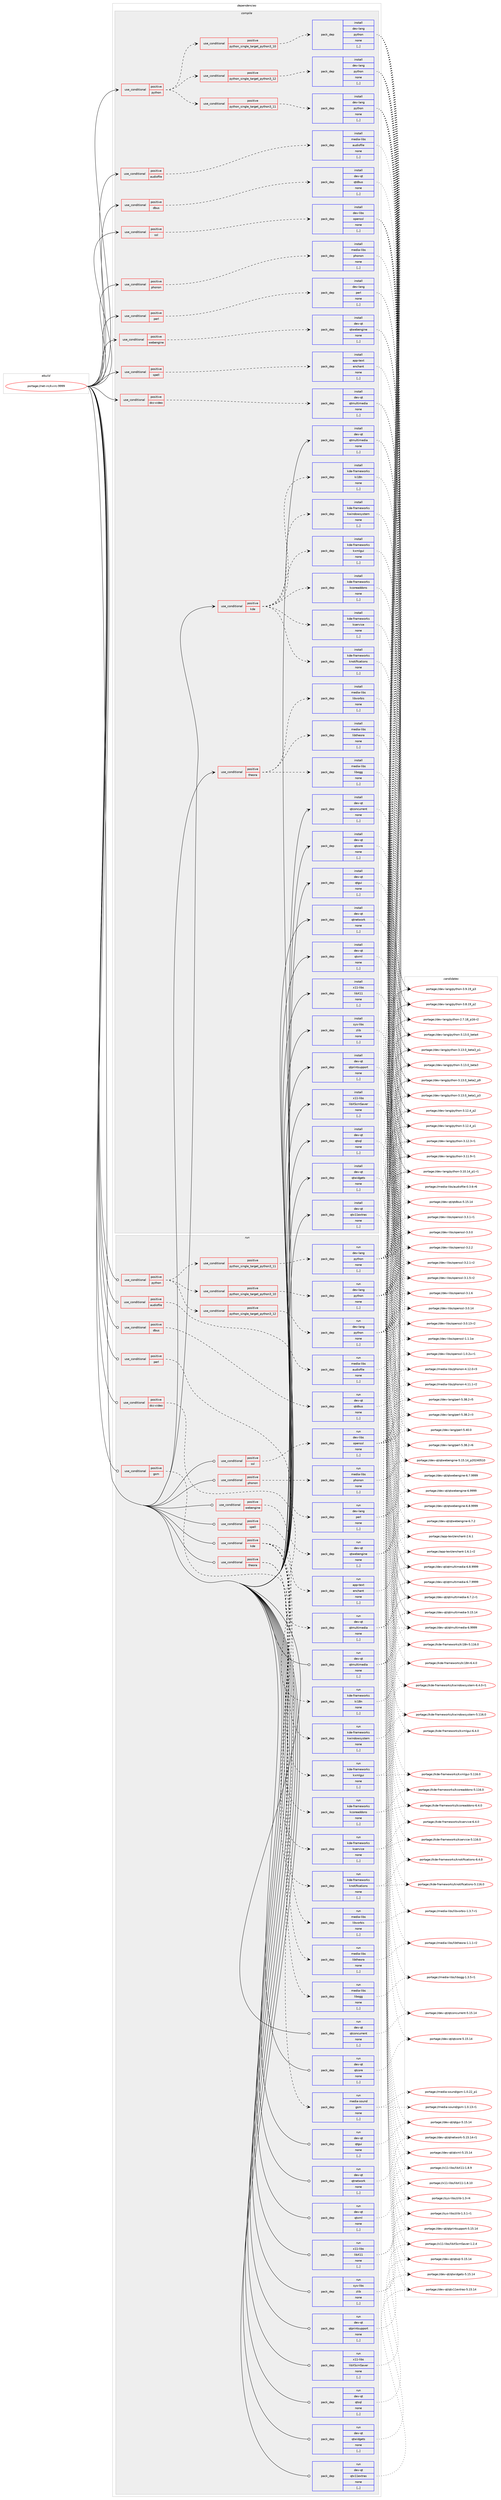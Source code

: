 digraph prolog {

# *************
# Graph options
# *************

newrank=true;
concentrate=true;
compound=true;
graph [rankdir=LR,fontname=Helvetica,fontsize=10,ranksep=1.5];#, ranksep=2.5, nodesep=0.2];
edge  [arrowhead=vee];
node  [fontname=Helvetica,fontsize=10];

# **********
# The ebuild
# **********

subgraph cluster_leftcol {
color=gray;
label=<<i>ebuild</i>>;
id [label="portage://net-irc/kvirc-9999", color=red, width=4, href="../net-irc/kvirc-9999.svg"];
}

# ****************
# The dependencies
# ****************

subgraph cluster_midcol {
color=gray;
label=<<i>dependencies</i>>;
subgraph cluster_compile {
fillcolor="#eeeeee";
style=filled;
label=<<i>compile</i>>;
subgraph cond92405 {
dependency355492 [label=<<TABLE BORDER="0" CELLBORDER="1" CELLSPACING="0" CELLPADDING="4"><TR><TD ROWSPAN="3" CELLPADDING="10">use_conditional</TD></TR><TR><TD>positive</TD></TR><TR><TD>audiofile</TD></TR></TABLE>>, shape=none, color=red];
subgraph pack260458 {
dependency355493 [label=<<TABLE BORDER="0" CELLBORDER="1" CELLSPACING="0" CELLPADDING="4" WIDTH="220"><TR><TD ROWSPAN="6" CELLPADDING="30">pack_dep</TD></TR><TR><TD WIDTH="110">install</TD></TR><TR><TD>media-libs</TD></TR><TR><TD>audiofile</TD></TR><TR><TD>none</TD></TR><TR><TD>[,,]</TD></TR></TABLE>>, shape=none, color=blue];
}
dependency355492:e -> dependency355493:w [weight=20,style="dashed",arrowhead="vee"];
}
id:e -> dependency355492:w [weight=20,style="solid",arrowhead="vee"];
subgraph cond92406 {
dependency355494 [label=<<TABLE BORDER="0" CELLBORDER="1" CELLSPACING="0" CELLPADDING="4"><TR><TD ROWSPAN="3" CELLPADDING="10">use_conditional</TD></TR><TR><TD>positive</TD></TR><TR><TD>dbus</TD></TR></TABLE>>, shape=none, color=red];
subgraph pack260459 {
dependency355495 [label=<<TABLE BORDER="0" CELLBORDER="1" CELLSPACING="0" CELLPADDING="4" WIDTH="220"><TR><TD ROWSPAN="6" CELLPADDING="30">pack_dep</TD></TR><TR><TD WIDTH="110">install</TD></TR><TR><TD>dev-qt</TD></TR><TR><TD>qtdbus</TD></TR><TR><TD>none</TD></TR><TR><TD>[,,]</TD></TR></TABLE>>, shape=none, color=blue];
}
dependency355494:e -> dependency355495:w [weight=20,style="dashed",arrowhead="vee"];
}
id:e -> dependency355494:w [weight=20,style="solid",arrowhead="vee"];
subgraph cond92407 {
dependency355496 [label=<<TABLE BORDER="0" CELLBORDER="1" CELLSPACING="0" CELLPADDING="4"><TR><TD ROWSPAN="3" CELLPADDING="10">use_conditional</TD></TR><TR><TD>positive</TD></TR><TR><TD>dcc-video</TD></TR></TABLE>>, shape=none, color=red];
subgraph pack260460 {
dependency355497 [label=<<TABLE BORDER="0" CELLBORDER="1" CELLSPACING="0" CELLPADDING="4" WIDTH="220"><TR><TD ROWSPAN="6" CELLPADDING="30">pack_dep</TD></TR><TR><TD WIDTH="110">install</TD></TR><TR><TD>dev-qt</TD></TR><TR><TD>qtmultimedia</TD></TR><TR><TD>none</TD></TR><TR><TD>[,,]</TD></TR></TABLE>>, shape=none, color=blue];
}
dependency355496:e -> dependency355497:w [weight=20,style="dashed",arrowhead="vee"];
}
id:e -> dependency355496:w [weight=20,style="solid",arrowhead="vee"];
subgraph cond92408 {
dependency355498 [label=<<TABLE BORDER="0" CELLBORDER="1" CELLSPACING="0" CELLPADDING="4"><TR><TD ROWSPAN="3" CELLPADDING="10">use_conditional</TD></TR><TR><TD>positive</TD></TR><TR><TD>kde</TD></TR></TABLE>>, shape=none, color=red];
subgraph pack260461 {
dependency355499 [label=<<TABLE BORDER="0" CELLBORDER="1" CELLSPACING="0" CELLPADDING="4" WIDTH="220"><TR><TD ROWSPAN="6" CELLPADDING="30">pack_dep</TD></TR><TR><TD WIDTH="110">install</TD></TR><TR><TD>kde-frameworks</TD></TR><TR><TD>kcoreaddons</TD></TR><TR><TD>none</TD></TR><TR><TD>[,,]</TD></TR></TABLE>>, shape=none, color=blue];
}
dependency355498:e -> dependency355499:w [weight=20,style="dashed",arrowhead="vee"];
subgraph pack260462 {
dependency355500 [label=<<TABLE BORDER="0" CELLBORDER="1" CELLSPACING="0" CELLPADDING="4" WIDTH="220"><TR><TD ROWSPAN="6" CELLPADDING="30">pack_dep</TD></TR><TR><TD WIDTH="110">install</TD></TR><TR><TD>kde-frameworks</TD></TR><TR><TD>ki18n</TD></TR><TR><TD>none</TD></TR><TR><TD>[,,]</TD></TR></TABLE>>, shape=none, color=blue];
}
dependency355498:e -> dependency355500:w [weight=20,style="dashed",arrowhead="vee"];
subgraph pack260463 {
dependency355501 [label=<<TABLE BORDER="0" CELLBORDER="1" CELLSPACING="0" CELLPADDING="4" WIDTH="220"><TR><TD ROWSPAN="6" CELLPADDING="30">pack_dep</TD></TR><TR><TD WIDTH="110">install</TD></TR><TR><TD>kde-frameworks</TD></TR><TR><TD>knotifications</TD></TR><TR><TD>none</TD></TR><TR><TD>[,,]</TD></TR></TABLE>>, shape=none, color=blue];
}
dependency355498:e -> dependency355501:w [weight=20,style="dashed",arrowhead="vee"];
subgraph pack260464 {
dependency355502 [label=<<TABLE BORDER="0" CELLBORDER="1" CELLSPACING="0" CELLPADDING="4" WIDTH="220"><TR><TD ROWSPAN="6" CELLPADDING="30">pack_dep</TD></TR><TR><TD WIDTH="110">install</TD></TR><TR><TD>kde-frameworks</TD></TR><TR><TD>kservice</TD></TR><TR><TD>none</TD></TR><TR><TD>[,,]</TD></TR></TABLE>>, shape=none, color=blue];
}
dependency355498:e -> dependency355502:w [weight=20,style="dashed",arrowhead="vee"];
subgraph pack260465 {
dependency355503 [label=<<TABLE BORDER="0" CELLBORDER="1" CELLSPACING="0" CELLPADDING="4" WIDTH="220"><TR><TD ROWSPAN="6" CELLPADDING="30">pack_dep</TD></TR><TR><TD WIDTH="110">install</TD></TR><TR><TD>kde-frameworks</TD></TR><TR><TD>kwindowsystem</TD></TR><TR><TD>none</TD></TR><TR><TD>[,,]</TD></TR></TABLE>>, shape=none, color=blue];
}
dependency355498:e -> dependency355503:w [weight=20,style="dashed",arrowhead="vee"];
subgraph pack260466 {
dependency355504 [label=<<TABLE BORDER="0" CELLBORDER="1" CELLSPACING="0" CELLPADDING="4" WIDTH="220"><TR><TD ROWSPAN="6" CELLPADDING="30">pack_dep</TD></TR><TR><TD WIDTH="110">install</TD></TR><TR><TD>kde-frameworks</TD></TR><TR><TD>kxmlgui</TD></TR><TR><TD>none</TD></TR><TR><TD>[,,]</TD></TR></TABLE>>, shape=none, color=blue];
}
dependency355498:e -> dependency355504:w [weight=20,style="dashed",arrowhead="vee"];
}
id:e -> dependency355498:w [weight=20,style="solid",arrowhead="vee"];
subgraph cond92409 {
dependency355505 [label=<<TABLE BORDER="0" CELLBORDER="1" CELLSPACING="0" CELLPADDING="4"><TR><TD ROWSPAN="3" CELLPADDING="10">use_conditional</TD></TR><TR><TD>positive</TD></TR><TR><TD>perl</TD></TR></TABLE>>, shape=none, color=red];
subgraph pack260467 {
dependency355506 [label=<<TABLE BORDER="0" CELLBORDER="1" CELLSPACING="0" CELLPADDING="4" WIDTH="220"><TR><TD ROWSPAN="6" CELLPADDING="30">pack_dep</TD></TR><TR><TD WIDTH="110">install</TD></TR><TR><TD>dev-lang</TD></TR><TR><TD>perl</TD></TR><TR><TD>none</TD></TR><TR><TD>[,,]</TD></TR></TABLE>>, shape=none, color=blue];
}
dependency355505:e -> dependency355506:w [weight=20,style="dashed",arrowhead="vee"];
}
id:e -> dependency355505:w [weight=20,style="solid",arrowhead="vee"];
subgraph cond92410 {
dependency355507 [label=<<TABLE BORDER="0" CELLBORDER="1" CELLSPACING="0" CELLPADDING="4"><TR><TD ROWSPAN="3" CELLPADDING="10">use_conditional</TD></TR><TR><TD>positive</TD></TR><TR><TD>phonon</TD></TR></TABLE>>, shape=none, color=red];
subgraph pack260468 {
dependency355508 [label=<<TABLE BORDER="0" CELLBORDER="1" CELLSPACING="0" CELLPADDING="4" WIDTH="220"><TR><TD ROWSPAN="6" CELLPADDING="30">pack_dep</TD></TR><TR><TD WIDTH="110">install</TD></TR><TR><TD>media-libs</TD></TR><TR><TD>phonon</TD></TR><TR><TD>none</TD></TR><TR><TD>[,,]</TD></TR></TABLE>>, shape=none, color=blue];
}
dependency355507:e -> dependency355508:w [weight=20,style="dashed",arrowhead="vee"];
}
id:e -> dependency355507:w [weight=20,style="solid",arrowhead="vee"];
subgraph cond92411 {
dependency355509 [label=<<TABLE BORDER="0" CELLBORDER="1" CELLSPACING="0" CELLPADDING="4"><TR><TD ROWSPAN="3" CELLPADDING="10">use_conditional</TD></TR><TR><TD>positive</TD></TR><TR><TD>python</TD></TR></TABLE>>, shape=none, color=red];
subgraph cond92412 {
dependency355510 [label=<<TABLE BORDER="0" CELLBORDER="1" CELLSPACING="0" CELLPADDING="4"><TR><TD ROWSPAN="3" CELLPADDING="10">use_conditional</TD></TR><TR><TD>positive</TD></TR><TR><TD>python_single_target_python3_10</TD></TR></TABLE>>, shape=none, color=red];
subgraph pack260469 {
dependency355511 [label=<<TABLE BORDER="0" CELLBORDER="1" CELLSPACING="0" CELLPADDING="4" WIDTH="220"><TR><TD ROWSPAN="6" CELLPADDING="30">pack_dep</TD></TR><TR><TD WIDTH="110">install</TD></TR><TR><TD>dev-lang</TD></TR><TR><TD>python</TD></TR><TR><TD>none</TD></TR><TR><TD>[,,]</TD></TR></TABLE>>, shape=none, color=blue];
}
dependency355510:e -> dependency355511:w [weight=20,style="dashed",arrowhead="vee"];
}
dependency355509:e -> dependency355510:w [weight=20,style="dashed",arrowhead="vee"];
subgraph cond92413 {
dependency355512 [label=<<TABLE BORDER="0" CELLBORDER="1" CELLSPACING="0" CELLPADDING="4"><TR><TD ROWSPAN="3" CELLPADDING="10">use_conditional</TD></TR><TR><TD>positive</TD></TR><TR><TD>python_single_target_python3_11</TD></TR></TABLE>>, shape=none, color=red];
subgraph pack260470 {
dependency355513 [label=<<TABLE BORDER="0" CELLBORDER="1" CELLSPACING="0" CELLPADDING="4" WIDTH="220"><TR><TD ROWSPAN="6" CELLPADDING="30">pack_dep</TD></TR><TR><TD WIDTH="110">install</TD></TR><TR><TD>dev-lang</TD></TR><TR><TD>python</TD></TR><TR><TD>none</TD></TR><TR><TD>[,,]</TD></TR></TABLE>>, shape=none, color=blue];
}
dependency355512:e -> dependency355513:w [weight=20,style="dashed",arrowhead="vee"];
}
dependency355509:e -> dependency355512:w [weight=20,style="dashed",arrowhead="vee"];
subgraph cond92414 {
dependency355514 [label=<<TABLE BORDER="0" CELLBORDER="1" CELLSPACING="0" CELLPADDING="4"><TR><TD ROWSPAN="3" CELLPADDING="10">use_conditional</TD></TR><TR><TD>positive</TD></TR><TR><TD>python_single_target_python3_12</TD></TR></TABLE>>, shape=none, color=red];
subgraph pack260471 {
dependency355515 [label=<<TABLE BORDER="0" CELLBORDER="1" CELLSPACING="0" CELLPADDING="4" WIDTH="220"><TR><TD ROWSPAN="6" CELLPADDING="30">pack_dep</TD></TR><TR><TD WIDTH="110">install</TD></TR><TR><TD>dev-lang</TD></TR><TR><TD>python</TD></TR><TR><TD>none</TD></TR><TR><TD>[,,]</TD></TR></TABLE>>, shape=none, color=blue];
}
dependency355514:e -> dependency355515:w [weight=20,style="dashed",arrowhead="vee"];
}
dependency355509:e -> dependency355514:w [weight=20,style="dashed",arrowhead="vee"];
}
id:e -> dependency355509:w [weight=20,style="solid",arrowhead="vee"];
subgraph cond92415 {
dependency355516 [label=<<TABLE BORDER="0" CELLBORDER="1" CELLSPACING="0" CELLPADDING="4"><TR><TD ROWSPAN="3" CELLPADDING="10">use_conditional</TD></TR><TR><TD>positive</TD></TR><TR><TD>spell</TD></TR></TABLE>>, shape=none, color=red];
subgraph pack260472 {
dependency355517 [label=<<TABLE BORDER="0" CELLBORDER="1" CELLSPACING="0" CELLPADDING="4" WIDTH="220"><TR><TD ROWSPAN="6" CELLPADDING="30">pack_dep</TD></TR><TR><TD WIDTH="110">install</TD></TR><TR><TD>app-text</TD></TR><TR><TD>enchant</TD></TR><TR><TD>none</TD></TR><TR><TD>[,,]</TD></TR></TABLE>>, shape=none, color=blue];
}
dependency355516:e -> dependency355517:w [weight=20,style="dashed",arrowhead="vee"];
}
id:e -> dependency355516:w [weight=20,style="solid",arrowhead="vee"];
subgraph cond92416 {
dependency355518 [label=<<TABLE BORDER="0" CELLBORDER="1" CELLSPACING="0" CELLPADDING="4"><TR><TD ROWSPAN="3" CELLPADDING="10">use_conditional</TD></TR><TR><TD>positive</TD></TR><TR><TD>ssl</TD></TR></TABLE>>, shape=none, color=red];
subgraph pack260473 {
dependency355519 [label=<<TABLE BORDER="0" CELLBORDER="1" CELLSPACING="0" CELLPADDING="4" WIDTH="220"><TR><TD ROWSPAN="6" CELLPADDING="30">pack_dep</TD></TR><TR><TD WIDTH="110">install</TD></TR><TR><TD>dev-libs</TD></TR><TR><TD>openssl</TD></TR><TR><TD>none</TD></TR><TR><TD>[,,]</TD></TR></TABLE>>, shape=none, color=blue];
}
dependency355518:e -> dependency355519:w [weight=20,style="dashed",arrowhead="vee"];
}
id:e -> dependency355518:w [weight=20,style="solid",arrowhead="vee"];
subgraph cond92417 {
dependency355520 [label=<<TABLE BORDER="0" CELLBORDER="1" CELLSPACING="0" CELLPADDING="4"><TR><TD ROWSPAN="3" CELLPADDING="10">use_conditional</TD></TR><TR><TD>positive</TD></TR><TR><TD>theora</TD></TR></TABLE>>, shape=none, color=red];
subgraph pack260474 {
dependency355521 [label=<<TABLE BORDER="0" CELLBORDER="1" CELLSPACING="0" CELLPADDING="4" WIDTH="220"><TR><TD ROWSPAN="6" CELLPADDING="30">pack_dep</TD></TR><TR><TD WIDTH="110">install</TD></TR><TR><TD>media-libs</TD></TR><TR><TD>libogg</TD></TR><TR><TD>none</TD></TR><TR><TD>[,,]</TD></TR></TABLE>>, shape=none, color=blue];
}
dependency355520:e -> dependency355521:w [weight=20,style="dashed",arrowhead="vee"];
subgraph pack260475 {
dependency355522 [label=<<TABLE BORDER="0" CELLBORDER="1" CELLSPACING="0" CELLPADDING="4" WIDTH="220"><TR><TD ROWSPAN="6" CELLPADDING="30">pack_dep</TD></TR><TR><TD WIDTH="110">install</TD></TR><TR><TD>media-libs</TD></TR><TR><TD>libtheora</TD></TR><TR><TD>none</TD></TR><TR><TD>[,,]</TD></TR></TABLE>>, shape=none, color=blue];
}
dependency355520:e -> dependency355522:w [weight=20,style="dashed",arrowhead="vee"];
subgraph pack260476 {
dependency355523 [label=<<TABLE BORDER="0" CELLBORDER="1" CELLSPACING="0" CELLPADDING="4" WIDTH="220"><TR><TD ROWSPAN="6" CELLPADDING="30">pack_dep</TD></TR><TR><TD WIDTH="110">install</TD></TR><TR><TD>media-libs</TD></TR><TR><TD>libvorbis</TD></TR><TR><TD>none</TD></TR><TR><TD>[,,]</TD></TR></TABLE>>, shape=none, color=blue];
}
dependency355520:e -> dependency355523:w [weight=20,style="dashed",arrowhead="vee"];
}
id:e -> dependency355520:w [weight=20,style="solid",arrowhead="vee"];
subgraph cond92418 {
dependency355524 [label=<<TABLE BORDER="0" CELLBORDER="1" CELLSPACING="0" CELLPADDING="4"><TR><TD ROWSPAN="3" CELLPADDING="10">use_conditional</TD></TR><TR><TD>positive</TD></TR><TR><TD>webengine</TD></TR></TABLE>>, shape=none, color=red];
subgraph pack260477 {
dependency355525 [label=<<TABLE BORDER="0" CELLBORDER="1" CELLSPACING="0" CELLPADDING="4" WIDTH="220"><TR><TD ROWSPAN="6" CELLPADDING="30">pack_dep</TD></TR><TR><TD WIDTH="110">install</TD></TR><TR><TD>dev-qt</TD></TR><TR><TD>qtwebengine</TD></TR><TR><TD>none</TD></TR><TR><TD>[,,]</TD></TR></TABLE>>, shape=none, color=blue];
}
dependency355524:e -> dependency355525:w [weight=20,style="dashed",arrowhead="vee"];
}
id:e -> dependency355524:w [weight=20,style="solid",arrowhead="vee"];
subgraph pack260478 {
dependency355526 [label=<<TABLE BORDER="0" CELLBORDER="1" CELLSPACING="0" CELLPADDING="4" WIDTH="220"><TR><TD ROWSPAN="6" CELLPADDING="30">pack_dep</TD></TR><TR><TD WIDTH="110">install</TD></TR><TR><TD>dev-qt</TD></TR><TR><TD>qtconcurrent</TD></TR><TR><TD>none</TD></TR><TR><TD>[,,]</TD></TR></TABLE>>, shape=none, color=blue];
}
id:e -> dependency355526:w [weight=20,style="solid",arrowhead="vee"];
subgraph pack260479 {
dependency355527 [label=<<TABLE BORDER="0" CELLBORDER="1" CELLSPACING="0" CELLPADDING="4" WIDTH="220"><TR><TD ROWSPAN="6" CELLPADDING="30">pack_dep</TD></TR><TR><TD WIDTH="110">install</TD></TR><TR><TD>dev-qt</TD></TR><TR><TD>qtcore</TD></TR><TR><TD>none</TD></TR><TR><TD>[,,]</TD></TR></TABLE>>, shape=none, color=blue];
}
id:e -> dependency355527:w [weight=20,style="solid",arrowhead="vee"];
subgraph pack260480 {
dependency355528 [label=<<TABLE BORDER="0" CELLBORDER="1" CELLSPACING="0" CELLPADDING="4" WIDTH="220"><TR><TD ROWSPAN="6" CELLPADDING="30">pack_dep</TD></TR><TR><TD WIDTH="110">install</TD></TR><TR><TD>dev-qt</TD></TR><TR><TD>qtgui</TD></TR><TR><TD>none</TD></TR><TR><TD>[,,]</TD></TR></TABLE>>, shape=none, color=blue];
}
id:e -> dependency355528:w [weight=20,style="solid",arrowhead="vee"];
subgraph pack260481 {
dependency355529 [label=<<TABLE BORDER="0" CELLBORDER="1" CELLSPACING="0" CELLPADDING="4" WIDTH="220"><TR><TD ROWSPAN="6" CELLPADDING="30">pack_dep</TD></TR><TR><TD WIDTH="110">install</TD></TR><TR><TD>dev-qt</TD></TR><TR><TD>qtmultimedia</TD></TR><TR><TD>none</TD></TR><TR><TD>[,,]</TD></TR></TABLE>>, shape=none, color=blue];
}
id:e -> dependency355529:w [weight=20,style="solid",arrowhead="vee"];
subgraph pack260482 {
dependency355530 [label=<<TABLE BORDER="0" CELLBORDER="1" CELLSPACING="0" CELLPADDING="4" WIDTH="220"><TR><TD ROWSPAN="6" CELLPADDING="30">pack_dep</TD></TR><TR><TD WIDTH="110">install</TD></TR><TR><TD>dev-qt</TD></TR><TR><TD>qtnetwork</TD></TR><TR><TD>none</TD></TR><TR><TD>[,,]</TD></TR></TABLE>>, shape=none, color=blue];
}
id:e -> dependency355530:w [weight=20,style="solid",arrowhead="vee"];
subgraph pack260483 {
dependency355531 [label=<<TABLE BORDER="0" CELLBORDER="1" CELLSPACING="0" CELLPADDING="4" WIDTH="220"><TR><TD ROWSPAN="6" CELLPADDING="30">pack_dep</TD></TR><TR><TD WIDTH="110">install</TD></TR><TR><TD>dev-qt</TD></TR><TR><TD>qtprintsupport</TD></TR><TR><TD>none</TD></TR><TR><TD>[,,]</TD></TR></TABLE>>, shape=none, color=blue];
}
id:e -> dependency355531:w [weight=20,style="solid",arrowhead="vee"];
subgraph pack260484 {
dependency355532 [label=<<TABLE BORDER="0" CELLBORDER="1" CELLSPACING="0" CELLPADDING="4" WIDTH="220"><TR><TD ROWSPAN="6" CELLPADDING="30">pack_dep</TD></TR><TR><TD WIDTH="110">install</TD></TR><TR><TD>dev-qt</TD></TR><TR><TD>qtsql</TD></TR><TR><TD>none</TD></TR><TR><TD>[,,]</TD></TR></TABLE>>, shape=none, color=blue];
}
id:e -> dependency355532:w [weight=20,style="solid",arrowhead="vee"];
subgraph pack260485 {
dependency355533 [label=<<TABLE BORDER="0" CELLBORDER="1" CELLSPACING="0" CELLPADDING="4" WIDTH="220"><TR><TD ROWSPAN="6" CELLPADDING="30">pack_dep</TD></TR><TR><TD WIDTH="110">install</TD></TR><TR><TD>dev-qt</TD></TR><TR><TD>qtwidgets</TD></TR><TR><TD>none</TD></TR><TR><TD>[,,]</TD></TR></TABLE>>, shape=none, color=blue];
}
id:e -> dependency355533:w [weight=20,style="solid",arrowhead="vee"];
subgraph pack260486 {
dependency355534 [label=<<TABLE BORDER="0" CELLBORDER="1" CELLSPACING="0" CELLPADDING="4" WIDTH="220"><TR><TD ROWSPAN="6" CELLPADDING="30">pack_dep</TD></TR><TR><TD WIDTH="110">install</TD></TR><TR><TD>dev-qt</TD></TR><TR><TD>qtx11extras</TD></TR><TR><TD>none</TD></TR><TR><TD>[,,]</TD></TR></TABLE>>, shape=none, color=blue];
}
id:e -> dependency355534:w [weight=20,style="solid",arrowhead="vee"];
subgraph pack260487 {
dependency355535 [label=<<TABLE BORDER="0" CELLBORDER="1" CELLSPACING="0" CELLPADDING="4" WIDTH="220"><TR><TD ROWSPAN="6" CELLPADDING="30">pack_dep</TD></TR><TR><TD WIDTH="110">install</TD></TR><TR><TD>dev-qt</TD></TR><TR><TD>qtxml</TD></TR><TR><TD>none</TD></TR><TR><TD>[,,]</TD></TR></TABLE>>, shape=none, color=blue];
}
id:e -> dependency355535:w [weight=20,style="solid",arrowhead="vee"];
subgraph pack260488 {
dependency355536 [label=<<TABLE BORDER="0" CELLBORDER="1" CELLSPACING="0" CELLPADDING="4" WIDTH="220"><TR><TD ROWSPAN="6" CELLPADDING="30">pack_dep</TD></TR><TR><TD WIDTH="110">install</TD></TR><TR><TD>sys-libs</TD></TR><TR><TD>zlib</TD></TR><TR><TD>none</TD></TR><TR><TD>[,,]</TD></TR></TABLE>>, shape=none, color=blue];
}
id:e -> dependency355536:w [weight=20,style="solid",arrowhead="vee"];
subgraph pack260489 {
dependency355537 [label=<<TABLE BORDER="0" CELLBORDER="1" CELLSPACING="0" CELLPADDING="4" WIDTH="220"><TR><TD ROWSPAN="6" CELLPADDING="30">pack_dep</TD></TR><TR><TD WIDTH="110">install</TD></TR><TR><TD>x11-libs</TD></TR><TR><TD>libX11</TD></TR><TR><TD>none</TD></TR><TR><TD>[,,]</TD></TR></TABLE>>, shape=none, color=blue];
}
id:e -> dependency355537:w [weight=20,style="solid",arrowhead="vee"];
subgraph pack260490 {
dependency355538 [label=<<TABLE BORDER="0" CELLBORDER="1" CELLSPACING="0" CELLPADDING="4" WIDTH="220"><TR><TD ROWSPAN="6" CELLPADDING="30">pack_dep</TD></TR><TR><TD WIDTH="110">install</TD></TR><TR><TD>x11-libs</TD></TR><TR><TD>libXScrnSaver</TD></TR><TR><TD>none</TD></TR><TR><TD>[,,]</TD></TR></TABLE>>, shape=none, color=blue];
}
id:e -> dependency355538:w [weight=20,style="solid",arrowhead="vee"];
}
subgraph cluster_compileandrun {
fillcolor="#eeeeee";
style=filled;
label=<<i>compile and run</i>>;
}
subgraph cluster_run {
fillcolor="#eeeeee";
style=filled;
label=<<i>run</i>>;
subgraph cond92419 {
dependency355539 [label=<<TABLE BORDER="0" CELLBORDER="1" CELLSPACING="0" CELLPADDING="4"><TR><TD ROWSPAN="3" CELLPADDING="10">use_conditional</TD></TR><TR><TD>positive</TD></TR><TR><TD>audiofile</TD></TR></TABLE>>, shape=none, color=red];
subgraph pack260491 {
dependency355540 [label=<<TABLE BORDER="0" CELLBORDER="1" CELLSPACING="0" CELLPADDING="4" WIDTH="220"><TR><TD ROWSPAN="6" CELLPADDING="30">pack_dep</TD></TR><TR><TD WIDTH="110">run</TD></TR><TR><TD>media-libs</TD></TR><TR><TD>audiofile</TD></TR><TR><TD>none</TD></TR><TR><TD>[,,]</TD></TR></TABLE>>, shape=none, color=blue];
}
dependency355539:e -> dependency355540:w [weight=20,style="dashed",arrowhead="vee"];
}
id:e -> dependency355539:w [weight=20,style="solid",arrowhead="odot"];
subgraph cond92420 {
dependency355541 [label=<<TABLE BORDER="0" CELLBORDER="1" CELLSPACING="0" CELLPADDING="4"><TR><TD ROWSPAN="3" CELLPADDING="10">use_conditional</TD></TR><TR><TD>positive</TD></TR><TR><TD>dbus</TD></TR></TABLE>>, shape=none, color=red];
subgraph pack260492 {
dependency355542 [label=<<TABLE BORDER="0" CELLBORDER="1" CELLSPACING="0" CELLPADDING="4" WIDTH="220"><TR><TD ROWSPAN="6" CELLPADDING="30">pack_dep</TD></TR><TR><TD WIDTH="110">run</TD></TR><TR><TD>dev-qt</TD></TR><TR><TD>qtdbus</TD></TR><TR><TD>none</TD></TR><TR><TD>[,,]</TD></TR></TABLE>>, shape=none, color=blue];
}
dependency355541:e -> dependency355542:w [weight=20,style="dashed",arrowhead="vee"];
}
id:e -> dependency355541:w [weight=20,style="solid",arrowhead="odot"];
subgraph cond92421 {
dependency355543 [label=<<TABLE BORDER="0" CELLBORDER="1" CELLSPACING="0" CELLPADDING="4"><TR><TD ROWSPAN="3" CELLPADDING="10">use_conditional</TD></TR><TR><TD>positive</TD></TR><TR><TD>dcc-video</TD></TR></TABLE>>, shape=none, color=red];
subgraph pack260493 {
dependency355544 [label=<<TABLE BORDER="0" CELLBORDER="1" CELLSPACING="0" CELLPADDING="4" WIDTH="220"><TR><TD ROWSPAN="6" CELLPADDING="30">pack_dep</TD></TR><TR><TD WIDTH="110">run</TD></TR><TR><TD>dev-qt</TD></TR><TR><TD>qtmultimedia</TD></TR><TR><TD>none</TD></TR><TR><TD>[,,]</TD></TR></TABLE>>, shape=none, color=blue];
}
dependency355543:e -> dependency355544:w [weight=20,style="dashed",arrowhead="vee"];
}
id:e -> dependency355543:w [weight=20,style="solid",arrowhead="odot"];
subgraph cond92422 {
dependency355545 [label=<<TABLE BORDER="0" CELLBORDER="1" CELLSPACING="0" CELLPADDING="4"><TR><TD ROWSPAN="3" CELLPADDING="10">use_conditional</TD></TR><TR><TD>positive</TD></TR><TR><TD>gsm</TD></TR></TABLE>>, shape=none, color=red];
subgraph pack260494 {
dependency355546 [label=<<TABLE BORDER="0" CELLBORDER="1" CELLSPACING="0" CELLPADDING="4" WIDTH="220"><TR><TD ROWSPAN="6" CELLPADDING="30">pack_dep</TD></TR><TR><TD WIDTH="110">run</TD></TR><TR><TD>media-sound</TD></TR><TR><TD>gsm</TD></TR><TR><TD>none</TD></TR><TR><TD>[,,]</TD></TR></TABLE>>, shape=none, color=blue];
}
dependency355545:e -> dependency355546:w [weight=20,style="dashed",arrowhead="vee"];
}
id:e -> dependency355545:w [weight=20,style="solid",arrowhead="odot"];
subgraph cond92423 {
dependency355547 [label=<<TABLE BORDER="0" CELLBORDER="1" CELLSPACING="0" CELLPADDING="4"><TR><TD ROWSPAN="3" CELLPADDING="10">use_conditional</TD></TR><TR><TD>positive</TD></TR><TR><TD>kde</TD></TR></TABLE>>, shape=none, color=red];
subgraph pack260495 {
dependency355548 [label=<<TABLE BORDER="0" CELLBORDER="1" CELLSPACING="0" CELLPADDING="4" WIDTH="220"><TR><TD ROWSPAN="6" CELLPADDING="30">pack_dep</TD></TR><TR><TD WIDTH="110">run</TD></TR><TR><TD>kde-frameworks</TD></TR><TR><TD>kcoreaddons</TD></TR><TR><TD>none</TD></TR><TR><TD>[,,]</TD></TR></TABLE>>, shape=none, color=blue];
}
dependency355547:e -> dependency355548:w [weight=20,style="dashed",arrowhead="vee"];
subgraph pack260496 {
dependency355549 [label=<<TABLE BORDER="0" CELLBORDER="1" CELLSPACING="0" CELLPADDING="4" WIDTH="220"><TR><TD ROWSPAN="6" CELLPADDING="30">pack_dep</TD></TR><TR><TD WIDTH="110">run</TD></TR><TR><TD>kde-frameworks</TD></TR><TR><TD>ki18n</TD></TR><TR><TD>none</TD></TR><TR><TD>[,,]</TD></TR></TABLE>>, shape=none, color=blue];
}
dependency355547:e -> dependency355549:w [weight=20,style="dashed",arrowhead="vee"];
subgraph pack260497 {
dependency355550 [label=<<TABLE BORDER="0" CELLBORDER="1" CELLSPACING="0" CELLPADDING="4" WIDTH="220"><TR><TD ROWSPAN="6" CELLPADDING="30">pack_dep</TD></TR><TR><TD WIDTH="110">run</TD></TR><TR><TD>kde-frameworks</TD></TR><TR><TD>knotifications</TD></TR><TR><TD>none</TD></TR><TR><TD>[,,]</TD></TR></TABLE>>, shape=none, color=blue];
}
dependency355547:e -> dependency355550:w [weight=20,style="dashed",arrowhead="vee"];
subgraph pack260498 {
dependency355551 [label=<<TABLE BORDER="0" CELLBORDER="1" CELLSPACING="0" CELLPADDING="4" WIDTH="220"><TR><TD ROWSPAN="6" CELLPADDING="30">pack_dep</TD></TR><TR><TD WIDTH="110">run</TD></TR><TR><TD>kde-frameworks</TD></TR><TR><TD>kservice</TD></TR><TR><TD>none</TD></TR><TR><TD>[,,]</TD></TR></TABLE>>, shape=none, color=blue];
}
dependency355547:e -> dependency355551:w [weight=20,style="dashed",arrowhead="vee"];
subgraph pack260499 {
dependency355552 [label=<<TABLE BORDER="0" CELLBORDER="1" CELLSPACING="0" CELLPADDING="4" WIDTH="220"><TR><TD ROWSPAN="6" CELLPADDING="30">pack_dep</TD></TR><TR><TD WIDTH="110">run</TD></TR><TR><TD>kde-frameworks</TD></TR><TR><TD>kwindowsystem</TD></TR><TR><TD>none</TD></TR><TR><TD>[,,]</TD></TR></TABLE>>, shape=none, color=blue];
}
dependency355547:e -> dependency355552:w [weight=20,style="dashed",arrowhead="vee"];
subgraph pack260500 {
dependency355553 [label=<<TABLE BORDER="0" CELLBORDER="1" CELLSPACING="0" CELLPADDING="4" WIDTH="220"><TR><TD ROWSPAN="6" CELLPADDING="30">pack_dep</TD></TR><TR><TD WIDTH="110">run</TD></TR><TR><TD>kde-frameworks</TD></TR><TR><TD>kxmlgui</TD></TR><TR><TD>none</TD></TR><TR><TD>[,,]</TD></TR></TABLE>>, shape=none, color=blue];
}
dependency355547:e -> dependency355553:w [weight=20,style="dashed",arrowhead="vee"];
}
id:e -> dependency355547:w [weight=20,style="solid",arrowhead="odot"];
subgraph cond92424 {
dependency355554 [label=<<TABLE BORDER="0" CELLBORDER="1" CELLSPACING="0" CELLPADDING="4"><TR><TD ROWSPAN="3" CELLPADDING="10">use_conditional</TD></TR><TR><TD>positive</TD></TR><TR><TD>perl</TD></TR></TABLE>>, shape=none, color=red];
subgraph pack260501 {
dependency355555 [label=<<TABLE BORDER="0" CELLBORDER="1" CELLSPACING="0" CELLPADDING="4" WIDTH="220"><TR><TD ROWSPAN="6" CELLPADDING="30">pack_dep</TD></TR><TR><TD WIDTH="110">run</TD></TR><TR><TD>dev-lang</TD></TR><TR><TD>perl</TD></TR><TR><TD>none</TD></TR><TR><TD>[,,]</TD></TR></TABLE>>, shape=none, color=blue];
}
dependency355554:e -> dependency355555:w [weight=20,style="dashed",arrowhead="vee"];
}
id:e -> dependency355554:w [weight=20,style="solid",arrowhead="odot"];
subgraph cond92425 {
dependency355556 [label=<<TABLE BORDER="0" CELLBORDER="1" CELLSPACING="0" CELLPADDING="4"><TR><TD ROWSPAN="3" CELLPADDING="10">use_conditional</TD></TR><TR><TD>positive</TD></TR><TR><TD>phonon</TD></TR></TABLE>>, shape=none, color=red];
subgraph pack260502 {
dependency355557 [label=<<TABLE BORDER="0" CELLBORDER="1" CELLSPACING="0" CELLPADDING="4" WIDTH="220"><TR><TD ROWSPAN="6" CELLPADDING="30">pack_dep</TD></TR><TR><TD WIDTH="110">run</TD></TR><TR><TD>media-libs</TD></TR><TR><TD>phonon</TD></TR><TR><TD>none</TD></TR><TR><TD>[,,]</TD></TR></TABLE>>, shape=none, color=blue];
}
dependency355556:e -> dependency355557:w [weight=20,style="dashed",arrowhead="vee"];
}
id:e -> dependency355556:w [weight=20,style="solid",arrowhead="odot"];
subgraph cond92426 {
dependency355558 [label=<<TABLE BORDER="0" CELLBORDER="1" CELLSPACING="0" CELLPADDING="4"><TR><TD ROWSPAN="3" CELLPADDING="10">use_conditional</TD></TR><TR><TD>positive</TD></TR><TR><TD>python</TD></TR></TABLE>>, shape=none, color=red];
subgraph cond92427 {
dependency355559 [label=<<TABLE BORDER="0" CELLBORDER="1" CELLSPACING="0" CELLPADDING="4"><TR><TD ROWSPAN="3" CELLPADDING="10">use_conditional</TD></TR><TR><TD>positive</TD></TR><TR><TD>python_single_target_python3_10</TD></TR></TABLE>>, shape=none, color=red];
subgraph pack260503 {
dependency355560 [label=<<TABLE BORDER="0" CELLBORDER="1" CELLSPACING="0" CELLPADDING="4" WIDTH="220"><TR><TD ROWSPAN="6" CELLPADDING="30">pack_dep</TD></TR><TR><TD WIDTH="110">run</TD></TR><TR><TD>dev-lang</TD></TR><TR><TD>python</TD></TR><TR><TD>none</TD></TR><TR><TD>[,,]</TD></TR></TABLE>>, shape=none, color=blue];
}
dependency355559:e -> dependency355560:w [weight=20,style="dashed",arrowhead="vee"];
}
dependency355558:e -> dependency355559:w [weight=20,style="dashed",arrowhead="vee"];
subgraph cond92428 {
dependency355561 [label=<<TABLE BORDER="0" CELLBORDER="1" CELLSPACING="0" CELLPADDING="4"><TR><TD ROWSPAN="3" CELLPADDING="10">use_conditional</TD></TR><TR><TD>positive</TD></TR><TR><TD>python_single_target_python3_11</TD></TR></TABLE>>, shape=none, color=red];
subgraph pack260504 {
dependency355562 [label=<<TABLE BORDER="0" CELLBORDER="1" CELLSPACING="0" CELLPADDING="4" WIDTH="220"><TR><TD ROWSPAN="6" CELLPADDING="30">pack_dep</TD></TR><TR><TD WIDTH="110">run</TD></TR><TR><TD>dev-lang</TD></TR><TR><TD>python</TD></TR><TR><TD>none</TD></TR><TR><TD>[,,]</TD></TR></TABLE>>, shape=none, color=blue];
}
dependency355561:e -> dependency355562:w [weight=20,style="dashed",arrowhead="vee"];
}
dependency355558:e -> dependency355561:w [weight=20,style="dashed",arrowhead="vee"];
subgraph cond92429 {
dependency355563 [label=<<TABLE BORDER="0" CELLBORDER="1" CELLSPACING="0" CELLPADDING="4"><TR><TD ROWSPAN="3" CELLPADDING="10">use_conditional</TD></TR><TR><TD>positive</TD></TR><TR><TD>python_single_target_python3_12</TD></TR></TABLE>>, shape=none, color=red];
subgraph pack260505 {
dependency355564 [label=<<TABLE BORDER="0" CELLBORDER="1" CELLSPACING="0" CELLPADDING="4" WIDTH="220"><TR><TD ROWSPAN="6" CELLPADDING="30">pack_dep</TD></TR><TR><TD WIDTH="110">run</TD></TR><TR><TD>dev-lang</TD></TR><TR><TD>python</TD></TR><TR><TD>none</TD></TR><TR><TD>[,,]</TD></TR></TABLE>>, shape=none, color=blue];
}
dependency355563:e -> dependency355564:w [weight=20,style="dashed",arrowhead="vee"];
}
dependency355558:e -> dependency355563:w [weight=20,style="dashed",arrowhead="vee"];
}
id:e -> dependency355558:w [weight=20,style="solid",arrowhead="odot"];
subgraph cond92430 {
dependency355565 [label=<<TABLE BORDER="0" CELLBORDER="1" CELLSPACING="0" CELLPADDING="4"><TR><TD ROWSPAN="3" CELLPADDING="10">use_conditional</TD></TR><TR><TD>positive</TD></TR><TR><TD>spell</TD></TR></TABLE>>, shape=none, color=red];
subgraph pack260506 {
dependency355566 [label=<<TABLE BORDER="0" CELLBORDER="1" CELLSPACING="0" CELLPADDING="4" WIDTH="220"><TR><TD ROWSPAN="6" CELLPADDING="30">pack_dep</TD></TR><TR><TD WIDTH="110">run</TD></TR><TR><TD>app-text</TD></TR><TR><TD>enchant</TD></TR><TR><TD>none</TD></TR><TR><TD>[,,]</TD></TR></TABLE>>, shape=none, color=blue];
}
dependency355565:e -> dependency355566:w [weight=20,style="dashed",arrowhead="vee"];
}
id:e -> dependency355565:w [weight=20,style="solid",arrowhead="odot"];
subgraph cond92431 {
dependency355567 [label=<<TABLE BORDER="0" CELLBORDER="1" CELLSPACING="0" CELLPADDING="4"><TR><TD ROWSPAN="3" CELLPADDING="10">use_conditional</TD></TR><TR><TD>positive</TD></TR><TR><TD>ssl</TD></TR></TABLE>>, shape=none, color=red];
subgraph pack260507 {
dependency355568 [label=<<TABLE BORDER="0" CELLBORDER="1" CELLSPACING="0" CELLPADDING="4" WIDTH="220"><TR><TD ROWSPAN="6" CELLPADDING="30">pack_dep</TD></TR><TR><TD WIDTH="110">run</TD></TR><TR><TD>dev-libs</TD></TR><TR><TD>openssl</TD></TR><TR><TD>none</TD></TR><TR><TD>[,,]</TD></TR></TABLE>>, shape=none, color=blue];
}
dependency355567:e -> dependency355568:w [weight=20,style="dashed",arrowhead="vee"];
}
id:e -> dependency355567:w [weight=20,style="solid",arrowhead="odot"];
subgraph cond92432 {
dependency355569 [label=<<TABLE BORDER="0" CELLBORDER="1" CELLSPACING="0" CELLPADDING="4"><TR><TD ROWSPAN="3" CELLPADDING="10">use_conditional</TD></TR><TR><TD>positive</TD></TR><TR><TD>theora</TD></TR></TABLE>>, shape=none, color=red];
subgraph pack260508 {
dependency355570 [label=<<TABLE BORDER="0" CELLBORDER="1" CELLSPACING="0" CELLPADDING="4" WIDTH="220"><TR><TD ROWSPAN="6" CELLPADDING="30">pack_dep</TD></TR><TR><TD WIDTH="110">run</TD></TR><TR><TD>media-libs</TD></TR><TR><TD>libogg</TD></TR><TR><TD>none</TD></TR><TR><TD>[,,]</TD></TR></TABLE>>, shape=none, color=blue];
}
dependency355569:e -> dependency355570:w [weight=20,style="dashed",arrowhead="vee"];
subgraph pack260509 {
dependency355571 [label=<<TABLE BORDER="0" CELLBORDER="1" CELLSPACING="0" CELLPADDING="4" WIDTH="220"><TR><TD ROWSPAN="6" CELLPADDING="30">pack_dep</TD></TR><TR><TD WIDTH="110">run</TD></TR><TR><TD>media-libs</TD></TR><TR><TD>libtheora</TD></TR><TR><TD>none</TD></TR><TR><TD>[,,]</TD></TR></TABLE>>, shape=none, color=blue];
}
dependency355569:e -> dependency355571:w [weight=20,style="dashed",arrowhead="vee"];
subgraph pack260510 {
dependency355572 [label=<<TABLE BORDER="0" CELLBORDER="1" CELLSPACING="0" CELLPADDING="4" WIDTH="220"><TR><TD ROWSPAN="6" CELLPADDING="30">pack_dep</TD></TR><TR><TD WIDTH="110">run</TD></TR><TR><TD>media-libs</TD></TR><TR><TD>libvorbis</TD></TR><TR><TD>none</TD></TR><TR><TD>[,,]</TD></TR></TABLE>>, shape=none, color=blue];
}
dependency355569:e -> dependency355572:w [weight=20,style="dashed",arrowhead="vee"];
}
id:e -> dependency355569:w [weight=20,style="solid",arrowhead="odot"];
subgraph cond92433 {
dependency355573 [label=<<TABLE BORDER="0" CELLBORDER="1" CELLSPACING="0" CELLPADDING="4"><TR><TD ROWSPAN="3" CELLPADDING="10">use_conditional</TD></TR><TR><TD>positive</TD></TR><TR><TD>webengine</TD></TR></TABLE>>, shape=none, color=red];
subgraph pack260511 {
dependency355574 [label=<<TABLE BORDER="0" CELLBORDER="1" CELLSPACING="0" CELLPADDING="4" WIDTH="220"><TR><TD ROWSPAN="6" CELLPADDING="30">pack_dep</TD></TR><TR><TD WIDTH="110">run</TD></TR><TR><TD>dev-qt</TD></TR><TR><TD>qtwebengine</TD></TR><TR><TD>none</TD></TR><TR><TD>[,,]</TD></TR></TABLE>>, shape=none, color=blue];
}
dependency355573:e -> dependency355574:w [weight=20,style="dashed",arrowhead="vee"];
}
id:e -> dependency355573:w [weight=20,style="solid",arrowhead="odot"];
subgraph pack260512 {
dependency355575 [label=<<TABLE BORDER="0" CELLBORDER="1" CELLSPACING="0" CELLPADDING="4" WIDTH="220"><TR><TD ROWSPAN="6" CELLPADDING="30">pack_dep</TD></TR><TR><TD WIDTH="110">run</TD></TR><TR><TD>dev-qt</TD></TR><TR><TD>qtconcurrent</TD></TR><TR><TD>none</TD></TR><TR><TD>[,,]</TD></TR></TABLE>>, shape=none, color=blue];
}
id:e -> dependency355575:w [weight=20,style="solid",arrowhead="odot"];
subgraph pack260513 {
dependency355576 [label=<<TABLE BORDER="0" CELLBORDER="1" CELLSPACING="0" CELLPADDING="4" WIDTH="220"><TR><TD ROWSPAN="6" CELLPADDING="30">pack_dep</TD></TR><TR><TD WIDTH="110">run</TD></TR><TR><TD>dev-qt</TD></TR><TR><TD>qtcore</TD></TR><TR><TD>none</TD></TR><TR><TD>[,,]</TD></TR></TABLE>>, shape=none, color=blue];
}
id:e -> dependency355576:w [weight=20,style="solid",arrowhead="odot"];
subgraph pack260514 {
dependency355577 [label=<<TABLE BORDER="0" CELLBORDER="1" CELLSPACING="0" CELLPADDING="4" WIDTH="220"><TR><TD ROWSPAN="6" CELLPADDING="30">pack_dep</TD></TR><TR><TD WIDTH="110">run</TD></TR><TR><TD>dev-qt</TD></TR><TR><TD>qtgui</TD></TR><TR><TD>none</TD></TR><TR><TD>[,,]</TD></TR></TABLE>>, shape=none, color=blue];
}
id:e -> dependency355577:w [weight=20,style="solid",arrowhead="odot"];
subgraph pack260515 {
dependency355578 [label=<<TABLE BORDER="0" CELLBORDER="1" CELLSPACING="0" CELLPADDING="4" WIDTH="220"><TR><TD ROWSPAN="6" CELLPADDING="30">pack_dep</TD></TR><TR><TD WIDTH="110">run</TD></TR><TR><TD>dev-qt</TD></TR><TR><TD>qtmultimedia</TD></TR><TR><TD>none</TD></TR><TR><TD>[,,]</TD></TR></TABLE>>, shape=none, color=blue];
}
id:e -> dependency355578:w [weight=20,style="solid",arrowhead="odot"];
subgraph pack260516 {
dependency355579 [label=<<TABLE BORDER="0" CELLBORDER="1" CELLSPACING="0" CELLPADDING="4" WIDTH="220"><TR><TD ROWSPAN="6" CELLPADDING="30">pack_dep</TD></TR><TR><TD WIDTH="110">run</TD></TR><TR><TD>dev-qt</TD></TR><TR><TD>qtnetwork</TD></TR><TR><TD>none</TD></TR><TR><TD>[,,]</TD></TR></TABLE>>, shape=none, color=blue];
}
id:e -> dependency355579:w [weight=20,style="solid",arrowhead="odot"];
subgraph pack260517 {
dependency355580 [label=<<TABLE BORDER="0" CELLBORDER="1" CELLSPACING="0" CELLPADDING="4" WIDTH="220"><TR><TD ROWSPAN="6" CELLPADDING="30">pack_dep</TD></TR><TR><TD WIDTH="110">run</TD></TR><TR><TD>dev-qt</TD></TR><TR><TD>qtprintsupport</TD></TR><TR><TD>none</TD></TR><TR><TD>[,,]</TD></TR></TABLE>>, shape=none, color=blue];
}
id:e -> dependency355580:w [weight=20,style="solid",arrowhead="odot"];
subgraph pack260518 {
dependency355581 [label=<<TABLE BORDER="0" CELLBORDER="1" CELLSPACING="0" CELLPADDING="4" WIDTH="220"><TR><TD ROWSPAN="6" CELLPADDING="30">pack_dep</TD></TR><TR><TD WIDTH="110">run</TD></TR><TR><TD>dev-qt</TD></TR><TR><TD>qtsql</TD></TR><TR><TD>none</TD></TR><TR><TD>[,,]</TD></TR></TABLE>>, shape=none, color=blue];
}
id:e -> dependency355581:w [weight=20,style="solid",arrowhead="odot"];
subgraph pack260519 {
dependency355582 [label=<<TABLE BORDER="0" CELLBORDER="1" CELLSPACING="0" CELLPADDING="4" WIDTH="220"><TR><TD ROWSPAN="6" CELLPADDING="30">pack_dep</TD></TR><TR><TD WIDTH="110">run</TD></TR><TR><TD>dev-qt</TD></TR><TR><TD>qtwidgets</TD></TR><TR><TD>none</TD></TR><TR><TD>[,,]</TD></TR></TABLE>>, shape=none, color=blue];
}
id:e -> dependency355582:w [weight=20,style="solid",arrowhead="odot"];
subgraph pack260520 {
dependency355583 [label=<<TABLE BORDER="0" CELLBORDER="1" CELLSPACING="0" CELLPADDING="4" WIDTH="220"><TR><TD ROWSPAN="6" CELLPADDING="30">pack_dep</TD></TR><TR><TD WIDTH="110">run</TD></TR><TR><TD>dev-qt</TD></TR><TR><TD>qtx11extras</TD></TR><TR><TD>none</TD></TR><TR><TD>[,,]</TD></TR></TABLE>>, shape=none, color=blue];
}
id:e -> dependency355583:w [weight=20,style="solid",arrowhead="odot"];
subgraph pack260521 {
dependency355584 [label=<<TABLE BORDER="0" CELLBORDER="1" CELLSPACING="0" CELLPADDING="4" WIDTH="220"><TR><TD ROWSPAN="6" CELLPADDING="30">pack_dep</TD></TR><TR><TD WIDTH="110">run</TD></TR><TR><TD>dev-qt</TD></TR><TR><TD>qtxml</TD></TR><TR><TD>none</TD></TR><TR><TD>[,,]</TD></TR></TABLE>>, shape=none, color=blue];
}
id:e -> dependency355584:w [weight=20,style="solid",arrowhead="odot"];
subgraph pack260522 {
dependency355585 [label=<<TABLE BORDER="0" CELLBORDER="1" CELLSPACING="0" CELLPADDING="4" WIDTH="220"><TR><TD ROWSPAN="6" CELLPADDING="30">pack_dep</TD></TR><TR><TD WIDTH="110">run</TD></TR><TR><TD>sys-libs</TD></TR><TR><TD>zlib</TD></TR><TR><TD>none</TD></TR><TR><TD>[,,]</TD></TR></TABLE>>, shape=none, color=blue];
}
id:e -> dependency355585:w [weight=20,style="solid",arrowhead="odot"];
subgraph pack260523 {
dependency355586 [label=<<TABLE BORDER="0" CELLBORDER="1" CELLSPACING="0" CELLPADDING="4" WIDTH="220"><TR><TD ROWSPAN="6" CELLPADDING="30">pack_dep</TD></TR><TR><TD WIDTH="110">run</TD></TR><TR><TD>x11-libs</TD></TR><TR><TD>libX11</TD></TR><TR><TD>none</TD></TR><TR><TD>[,,]</TD></TR></TABLE>>, shape=none, color=blue];
}
id:e -> dependency355586:w [weight=20,style="solid",arrowhead="odot"];
subgraph pack260524 {
dependency355587 [label=<<TABLE BORDER="0" CELLBORDER="1" CELLSPACING="0" CELLPADDING="4" WIDTH="220"><TR><TD ROWSPAN="6" CELLPADDING="30">pack_dep</TD></TR><TR><TD WIDTH="110">run</TD></TR><TR><TD>x11-libs</TD></TR><TR><TD>libXScrnSaver</TD></TR><TR><TD>none</TD></TR><TR><TD>[,,]</TD></TR></TABLE>>, shape=none, color=blue];
}
id:e -> dependency355587:w [weight=20,style="solid",arrowhead="odot"];
}
}

# **************
# The candidates
# **************

subgraph cluster_choices {
rank=same;
color=gray;
label=<<i>candidates</i>>;

subgraph choice260458 {
color=black;
nodesep=1;
choice10910110010597451081059811547971171001051111021051081014548465146544511454 [label="portage://media-libs/audiofile-0.3.6-r6", color=red, width=4,href="../media-libs/audiofile-0.3.6-r6.svg"];
dependency355493:e -> choice10910110010597451081059811547971171001051111021051081014548465146544511454:w [style=dotted,weight="100"];
}
subgraph choice260459 {
color=black;
nodesep=1;
choice1001011184511311647113116100981171154553464953464952 [label="portage://dev-qt/qtdbus-5.15.14", color=red, width=4,href="../dev-qt/qtdbus-5.15.14.svg"];
dependency355495:e -> choice1001011184511311647113116100981171154553464953464952:w [style=dotted,weight="100"];
}
subgraph choice260460 {
color=black;
nodesep=1;
choice10010111845113116471131161091171081161051091011001059745544657575757 [label="portage://dev-qt/qtmultimedia-6.9999", color=red, width=4,href="../dev-qt/qtmultimedia-6.9999.svg"];
choice100101118451131164711311610911710811610510910110010597455446564657575757 [label="portage://dev-qt/qtmultimedia-6.8.9999", color=red, width=4,href="../dev-qt/qtmultimedia-6.8.9999.svg"];
choice100101118451131164711311610911710811610510910110010597455446554657575757 [label="portage://dev-qt/qtmultimedia-6.7.9999", color=red, width=4,href="../dev-qt/qtmultimedia-6.7.9999.svg"];
choice1001011184511311647113116109117108116105109101100105974554465546504511449 [label="portage://dev-qt/qtmultimedia-6.7.2-r1", color=red, width=4,href="../dev-qt/qtmultimedia-6.7.2-r1.svg"];
choice1001011184511311647113116109117108116105109101100105974553464953464952 [label="portage://dev-qt/qtmultimedia-5.15.14", color=red, width=4,href="../dev-qt/qtmultimedia-5.15.14.svg"];
dependency355497:e -> choice10010111845113116471131161091171081161051091011001059745544657575757:w [style=dotted,weight="100"];
dependency355497:e -> choice100101118451131164711311610911710811610510910110010597455446564657575757:w [style=dotted,weight="100"];
dependency355497:e -> choice100101118451131164711311610911710811610510910110010597455446554657575757:w [style=dotted,weight="100"];
dependency355497:e -> choice1001011184511311647113116109117108116105109101100105974554465546504511449:w [style=dotted,weight="100"];
dependency355497:e -> choice1001011184511311647113116109117108116105109101100105974553464953464952:w [style=dotted,weight="100"];
}
subgraph choice260461 {
color=black;
nodesep=1;
choice1071001014510211497109101119111114107115471079911111410197100100111110115455446524648 [label="portage://kde-frameworks/kcoreaddons-6.4.0", color=red, width=4,href="../kde-frameworks/kcoreaddons-6.4.0.svg"];
choice10710010145102114971091011191111141071154710799111114101971001001111101154553464949544648 [label="portage://kde-frameworks/kcoreaddons-5.116.0", color=red, width=4,href="../kde-frameworks/kcoreaddons-5.116.0.svg"];
dependency355499:e -> choice1071001014510211497109101119111114107115471079911111410197100100111110115455446524648:w [style=dotted,weight="100"];
dependency355499:e -> choice10710010145102114971091011191111141071154710799111114101971001001111101154553464949544648:w [style=dotted,weight="100"];
}
subgraph choice260462 {
color=black;
nodesep=1;
choice1071001014510211497109101119111114107115471071054956110455446524648 [label="portage://kde-frameworks/ki18n-6.4.0", color=red, width=4,href="../kde-frameworks/ki18n-6.4.0.svg"];
choice10710010145102114971091011191111141071154710710549561104553464949544648 [label="portage://kde-frameworks/ki18n-5.116.0", color=red, width=4,href="../kde-frameworks/ki18n-5.116.0.svg"];
dependency355500:e -> choice1071001014510211497109101119111114107115471071054956110455446524648:w [style=dotted,weight="100"];
dependency355500:e -> choice10710010145102114971091011191111141071154710710549561104553464949544648:w [style=dotted,weight="100"];
}
subgraph choice260463 {
color=black;
nodesep=1;
choice1071001014510211497109101119111114107115471071101111161051021059997116105111110115455446524648 [label="portage://kde-frameworks/knotifications-6.4.0", color=red, width=4,href="../kde-frameworks/knotifications-6.4.0.svg"];
choice10710010145102114971091011191111141071154710711011111610510210599971161051111101154553464949544648 [label="portage://kde-frameworks/knotifications-5.116.0", color=red, width=4,href="../kde-frameworks/knotifications-5.116.0.svg"];
dependency355501:e -> choice1071001014510211497109101119111114107115471071101111161051021059997116105111110115455446524648:w [style=dotted,weight="100"];
dependency355501:e -> choice10710010145102114971091011191111141071154710711011111610510210599971161051111101154553464949544648:w [style=dotted,weight="100"];
}
subgraph choice260464 {
color=black;
nodesep=1;
choice10710010145102114971091011191111141071154710711510111411810599101455446524648 [label="portage://kde-frameworks/kservice-6.4.0", color=red, width=4,href="../kde-frameworks/kservice-6.4.0.svg"];
choice107100101451021149710910111911111410711547107115101114118105991014553464949544648 [label="portage://kde-frameworks/kservice-5.116.0", color=red, width=4,href="../kde-frameworks/kservice-5.116.0.svg"];
dependency355502:e -> choice10710010145102114971091011191111141071154710711510111411810599101455446524648:w [style=dotted,weight="100"];
dependency355502:e -> choice107100101451021149710910111911111410711547107115101114118105991014553464949544648:w [style=dotted,weight="100"];
}
subgraph choice260465 {
color=black;
nodesep=1;
choice1071001014510211497109101119111114107115471071191051101001111191151211151161011094554465246484511449 [label="portage://kde-frameworks/kwindowsystem-6.4.0-r1", color=red, width=4,href="../kde-frameworks/kwindowsystem-6.4.0-r1.svg"];
choice1071001014510211497109101119111114107115471071191051101001111191151211151161011094553464949544648 [label="portage://kde-frameworks/kwindowsystem-5.116.0", color=red, width=4,href="../kde-frameworks/kwindowsystem-5.116.0.svg"];
dependency355503:e -> choice1071001014510211497109101119111114107115471071191051101001111191151211151161011094554465246484511449:w [style=dotted,weight="100"];
dependency355503:e -> choice1071001014510211497109101119111114107115471071191051101001111191151211151161011094553464949544648:w [style=dotted,weight="100"];
}
subgraph choice260466 {
color=black;
nodesep=1;
choice107100101451021149710910111911111410711547107120109108103117105455446524648 [label="portage://kde-frameworks/kxmlgui-6.4.0", color=red, width=4,href="../kde-frameworks/kxmlgui-6.4.0.svg"];
choice1071001014510211497109101119111114107115471071201091081031171054553464949544648 [label="portage://kde-frameworks/kxmlgui-5.116.0", color=red, width=4,href="../kde-frameworks/kxmlgui-5.116.0.svg"];
dependency355504:e -> choice107100101451021149710910111911111410711547107120109108103117105455446524648:w [style=dotted,weight="100"];
dependency355504:e -> choice1071001014510211497109101119111114107115471071201091081031171054553464949544648:w [style=dotted,weight="100"];
}
subgraph choice260467 {
color=black;
nodesep=1;
choice10010111845108971101034711210111410845534652484648 [label="portage://dev-lang/perl-5.40.0", color=red, width=4,href="../dev-lang/perl-5.40.0.svg"];
choice100101118451089711010347112101114108455346515646504511454 [label="portage://dev-lang/perl-5.38.2-r6", color=red, width=4,href="../dev-lang/perl-5.38.2-r6.svg"];
choice100101118451089711010347112101114108455346515646504511453 [label="portage://dev-lang/perl-5.38.2-r5", color=red, width=4,href="../dev-lang/perl-5.38.2-r5.svg"];
choice100101118451089711010347112101114108455346515646504511451 [label="portage://dev-lang/perl-5.38.2-r3", color=red, width=4,href="../dev-lang/perl-5.38.2-r3.svg"];
dependency355506:e -> choice10010111845108971101034711210111410845534652484648:w [style=dotted,weight="100"];
dependency355506:e -> choice100101118451089711010347112101114108455346515646504511454:w [style=dotted,weight="100"];
dependency355506:e -> choice100101118451089711010347112101114108455346515646504511453:w [style=dotted,weight="100"];
dependency355506:e -> choice100101118451089711010347112101114108455346515646504511451:w [style=dotted,weight="100"];
}
subgraph choice260468 {
color=black;
nodesep=1;
choice10910110010597451081059811547112104111110111110455246495046484511451 [label="portage://media-libs/phonon-4.12.0-r3", color=red, width=4,href="../media-libs/phonon-4.12.0-r3.svg"];
choice10910110010597451081059811547112104111110111110455246494946494511450 [label="portage://media-libs/phonon-4.11.1-r2", color=red, width=4,href="../media-libs/phonon-4.11.1-r2.svg"];
dependency355508:e -> choice10910110010597451081059811547112104111110111110455246495046484511451:w [style=dotted,weight="100"];
dependency355508:e -> choice10910110010597451081059811547112104111110111110455246494946494511450:w [style=dotted,weight="100"];
}
subgraph choice260469 {
color=black;
nodesep=1;
choice1001011184510897110103471121211161041111104551464951464895981011169752 [label="portage://dev-lang/python-3.13.0_beta4", color=red, width=4,href="../dev-lang/python-3.13.0_beta4.svg"];
choice10010111845108971101034711212111610411111045514649514648959810111697519511249 [label="portage://dev-lang/python-3.13.0_beta3_p1", color=red, width=4,href="../dev-lang/python-3.13.0_beta3_p1.svg"];
choice1001011184510897110103471121211161041111104551464951464895981011169751 [label="portage://dev-lang/python-3.13.0_beta3", color=red, width=4,href="../dev-lang/python-3.13.0_beta3.svg"];
choice10010111845108971101034711212111610411111045514649514648959810111697509511257 [label="portage://dev-lang/python-3.13.0_beta2_p9", color=red, width=4,href="../dev-lang/python-3.13.0_beta2_p9.svg"];
choice10010111845108971101034711212111610411111045514649514648959810111697499511251 [label="portage://dev-lang/python-3.13.0_beta1_p3", color=red, width=4,href="../dev-lang/python-3.13.0_beta1_p3.svg"];
choice100101118451089711010347112121116104111110455146495046529511250 [label="portage://dev-lang/python-3.12.4_p2", color=red, width=4,href="../dev-lang/python-3.12.4_p2.svg"];
choice100101118451089711010347112121116104111110455146495046529511249 [label="portage://dev-lang/python-3.12.4_p1", color=red, width=4,href="../dev-lang/python-3.12.4_p1.svg"];
choice100101118451089711010347112121116104111110455146495046514511449 [label="portage://dev-lang/python-3.12.3-r1", color=red, width=4,href="../dev-lang/python-3.12.3-r1.svg"];
choice100101118451089711010347112121116104111110455146494946574511449 [label="portage://dev-lang/python-3.11.9-r1", color=red, width=4,href="../dev-lang/python-3.11.9-r1.svg"];
choice100101118451089711010347112121116104111110455146494846495295112494511449 [label="portage://dev-lang/python-3.10.14_p1-r1", color=red, width=4,href="../dev-lang/python-3.10.14_p1-r1.svg"];
choice100101118451089711010347112121116104111110455146574649579511251 [label="portage://dev-lang/python-3.9.19_p3", color=red, width=4,href="../dev-lang/python-3.9.19_p3.svg"];
choice100101118451089711010347112121116104111110455146564649579511250 [label="portage://dev-lang/python-3.8.19_p2", color=red, width=4,href="../dev-lang/python-3.8.19_p2.svg"];
choice100101118451089711010347112121116104111110455046554649569511249544511450 [label="portage://dev-lang/python-2.7.18_p16-r2", color=red, width=4,href="../dev-lang/python-2.7.18_p16-r2.svg"];
dependency355511:e -> choice1001011184510897110103471121211161041111104551464951464895981011169752:w [style=dotted,weight="100"];
dependency355511:e -> choice10010111845108971101034711212111610411111045514649514648959810111697519511249:w [style=dotted,weight="100"];
dependency355511:e -> choice1001011184510897110103471121211161041111104551464951464895981011169751:w [style=dotted,weight="100"];
dependency355511:e -> choice10010111845108971101034711212111610411111045514649514648959810111697509511257:w [style=dotted,weight="100"];
dependency355511:e -> choice10010111845108971101034711212111610411111045514649514648959810111697499511251:w [style=dotted,weight="100"];
dependency355511:e -> choice100101118451089711010347112121116104111110455146495046529511250:w [style=dotted,weight="100"];
dependency355511:e -> choice100101118451089711010347112121116104111110455146495046529511249:w [style=dotted,weight="100"];
dependency355511:e -> choice100101118451089711010347112121116104111110455146495046514511449:w [style=dotted,weight="100"];
dependency355511:e -> choice100101118451089711010347112121116104111110455146494946574511449:w [style=dotted,weight="100"];
dependency355511:e -> choice100101118451089711010347112121116104111110455146494846495295112494511449:w [style=dotted,weight="100"];
dependency355511:e -> choice100101118451089711010347112121116104111110455146574649579511251:w [style=dotted,weight="100"];
dependency355511:e -> choice100101118451089711010347112121116104111110455146564649579511250:w [style=dotted,weight="100"];
dependency355511:e -> choice100101118451089711010347112121116104111110455046554649569511249544511450:w [style=dotted,weight="100"];
}
subgraph choice260470 {
color=black;
nodesep=1;
choice1001011184510897110103471121211161041111104551464951464895981011169752 [label="portage://dev-lang/python-3.13.0_beta4", color=red, width=4,href="../dev-lang/python-3.13.0_beta4.svg"];
choice10010111845108971101034711212111610411111045514649514648959810111697519511249 [label="portage://dev-lang/python-3.13.0_beta3_p1", color=red, width=4,href="../dev-lang/python-3.13.0_beta3_p1.svg"];
choice1001011184510897110103471121211161041111104551464951464895981011169751 [label="portage://dev-lang/python-3.13.0_beta3", color=red, width=4,href="../dev-lang/python-3.13.0_beta3.svg"];
choice10010111845108971101034711212111610411111045514649514648959810111697509511257 [label="portage://dev-lang/python-3.13.0_beta2_p9", color=red, width=4,href="../dev-lang/python-3.13.0_beta2_p9.svg"];
choice10010111845108971101034711212111610411111045514649514648959810111697499511251 [label="portage://dev-lang/python-3.13.0_beta1_p3", color=red, width=4,href="../dev-lang/python-3.13.0_beta1_p3.svg"];
choice100101118451089711010347112121116104111110455146495046529511250 [label="portage://dev-lang/python-3.12.4_p2", color=red, width=4,href="../dev-lang/python-3.12.4_p2.svg"];
choice100101118451089711010347112121116104111110455146495046529511249 [label="portage://dev-lang/python-3.12.4_p1", color=red, width=4,href="../dev-lang/python-3.12.4_p1.svg"];
choice100101118451089711010347112121116104111110455146495046514511449 [label="portage://dev-lang/python-3.12.3-r1", color=red, width=4,href="../dev-lang/python-3.12.3-r1.svg"];
choice100101118451089711010347112121116104111110455146494946574511449 [label="portage://dev-lang/python-3.11.9-r1", color=red, width=4,href="../dev-lang/python-3.11.9-r1.svg"];
choice100101118451089711010347112121116104111110455146494846495295112494511449 [label="portage://dev-lang/python-3.10.14_p1-r1", color=red, width=4,href="../dev-lang/python-3.10.14_p1-r1.svg"];
choice100101118451089711010347112121116104111110455146574649579511251 [label="portage://dev-lang/python-3.9.19_p3", color=red, width=4,href="../dev-lang/python-3.9.19_p3.svg"];
choice100101118451089711010347112121116104111110455146564649579511250 [label="portage://dev-lang/python-3.8.19_p2", color=red, width=4,href="../dev-lang/python-3.8.19_p2.svg"];
choice100101118451089711010347112121116104111110455046554649569511249544511450 [label="portage://dev-lang/python-2.7.18_p16-r2", color=red, width=4,href="../dev-lang/python-2.7.18_p16-r2.svg"];
dependency355513:e -> choice1001011184510897110103471121211161041111104551464951464895981011169752:w [style=dotted,weight="100"];
dependency355513:e -> choice10010111845108971101034711212111610411111045514649514648959810111697519511249:w [style=dotted,weight="100"];
dependency355513:e -> choice1001011184510897110103471121211161041111104551464951464895981011169751:w [style=dotted,weight="100"];
dependency355513:e -> choice10010111845108971101034711212111610411111045514649514648959810111697509511257:w [style=dotted,weight="100"];
dependency355513:e -> choice10010111845108971101034711212111610411111045514649514648959810111697499511251:w [style=dotted,weight="100"];
dependency355513:e -> choice100101118451089711010347112121116104111110455146495046529511250:w [style=dotted,weight="100"];
dependency355513:e -> choice100101118451089711010347112121116104111110455146495046529511249:w [style=dotted,weight="100"];
dependency355513:e -> choice100101118451089711010347112121116104111110455146495046514511449:w [style=dotted,weight="100"];
dependency355513:e -> choice100101118451089711010347112121116104111110455146494946574511449:w [style=dotted,weight="100"];
dependency355513:e -> choice100101118451089711010347112121116104111110455146494846495295112494511449:w [style=dotted,weight="100"];
dependency355513:e -> choice100101118451089711010347112121116104111110455146574649579511251:w [style=dotted,weight="100"];
dependency355513:e -> choice100101118451089711010347112121116104111110455146564649579511250:w [style=dotted,weight="100"];
dependency355513:e -> choice100101118451089711010347112121116104111110455046554649569511249544511450:w [style=dotted,weight="100"];
}
subgraph choice260471 {
color=black;
nodesep=1;
choice1001011184510897110103471121211161041111104551464951464895981011169752 [label="portage://dev-lang/python-3.13.0_beta4", color=red, width=4,href="../dev-lang/python-3.13.0_beta4.svg"];
choice10010111845108971101034711212111610411111045514649514648959810111697519511249 [label="portage://dev-lang/python-3.13.0_beta3_p1", color=red, width=4,href="../dev-lang/python-3.13.0_beta3_p1.svg"];
choice1001011184510897110103471121211161041111104551464951464895981011169751 [label="portage://dev-lang/python-3.13.0_beta3", color=red, width=4,href="../dev-lang/python-3.13.0_beta3.svg"];
choice10010111845108971101034711212111610411111045514649514648959810111697509511257 [label="portage://dev-lang/python-3.13.0_beta2_p9", color=red, width=4,href="../dev-lang/python-3.13.0_beta2_p9.svg"];
choice10010111845108971101034711212111610411111045514649514648959810111697499511251 [label="portage://dev-lang/python-3.13.0_beta1_p3", color=red, width=4,href="../dev-lang/python-3.13.0_beta1_p3.svg"];
choice100101118451089711010347112121116104111110455146495046529511250 [label="portage://dev-lang/python-3.12.4_p2", color=red, width=4,href="../dev-lang/python-3.12.4_p2.svg"];
choice100101118451089711010347112121116104111110455146495046529511249 [label="portage://dev-lang/python-3.12.4_p1", color=red, width=4,href="../dev-lang/python-3.12.4_p1.svg"];
choice100101118451089711010347112121116104111110455146495046514511449 [label="portage://dev-lang/python-3.12.3-r1", color=red, width=4,href="../dev-lang/python-3.12.3-r1.svg"];
choice100101118451089711010347112121116104111110455146494946574511449 [label="portage://dev-lang/python-3.11.9-r1", color=red, width=4,href="../dev-lang/python-3.11.9-r1.svg"];
choice100101118451089711010347112121116104111110455146494846495295112494511449 [label="portage://dev-lang/python-3.10.14_p1-r1", color=red, width=4,href="../dev-lang/python-3.10.14_p1-r1.svg"];
choice100101118451089711010347112121116104111110455146574649579511251 [label="portage://dev-lang/python-3.9.19_p3", color=red, width=4,href="../dev-lang/python-3.9.19_p3.svg"];
choice100101118451089711010347112121116104111110455146564649579511250 [label="portage://dev-lang/python-3.8.19_p2", color=red, width=4,href="../dev-lang/python-3.8.19_p2.svg"];
choice100101118451089711010347112121116104111110455046554649569511249544511450 [label="portage://dev-lang/python-2.7.18_p16-r2", color=red, width=4,href="../dev-lang/python-2.7.18_p16-r2.svg"];
dependency355515:e -> choice1001011184510897110103471121211161041111104551464951464895981011169752:w [style=dotted,weight="100"];
dependency355515:e -> choice10010111845108971101034711212111610411111045514649514648959810111697519511249:w [style=dotted,weight="100"];
dependency355515:e -> choice1001011184510897110103471121211161041111104551464951464895981011169751:w [style=dotted,weight="100"];
dependency355515:e -> choice10010111845108971101034711212111610411111045514649514648959810111697509511257:w [style=dotted,weight="100"];
dependency355515:e -> choice10010111845108971101034711212111610411111045514649514648959810111697499511251:w [style=dotted,weight="100"];
dependency355515:e -> choice100101118451089711010347112121116104111110455146495046529511250:w [style=dotted,weight="100"];
dependency355515:e -> choice100101118451089711010347112121116104111110455146495046529511249:w [style=dotted,weight="100"];
dependency355515:e -> choice100101118451089711010347112121116104111110455146495046514511449:w [style=dotted,weight="100"];
dependency355515:e -> choice100101118451089711010347112121116104111110455146494946574511449:w [style=dotted,weight="100"];
dependency355515:e -> choice100101118451089711010347112121116104111110455146494846495295112494511449:w [style=dotted,weight="100"];
dependency355515:e -> choice100101118451089711010347112121116104111110455146574649579511251:w [style=dotted,weight="100"];
dependency355515:e -> choice100101118451089711010347112121116104111110455146564649579511250:w [style=dotted,weight="100"];
dependency355515:e -> choice100101118451089711010347112121116104111110455046554649569511249544511450:w [style=dotted,weight="100"];
}
subgraph choice260472 {
color=black;
nodesep=1;
choice9711211245116101120116471011109910497110116455046544649 [label="portage://app-text/enchant-2.6.1", color=red, width=4,href="../app-text/enchant-2.6.1.svg"];
choice97112112451161011201164710111099104971101164549465446494511450 [label="portage://app-text/enchant-1.6.1-r2", color=red, width=4,href="../app-text/enchant-1.6.1-r2.svg"];
dependency355517:e -> choice9711211245116101120116471011109910497110116455046544649:w [style=dotted,weight="100"];
dependency355517:e -> choice97112112451161011201164710111099104971101164549465446494511450:w [style=dotted,weight="100"];
}
subgraph choice260473 {
color=black;
nodesep=1;
choice1001011184510810598115471111121011101151151084551465146494511449 [label="portage://dev-libs/openssl-3.3.1-r1", color=red, width=4,href="../dev-libs/openssl-3.3.1-r1.svg"];
choice100101118451081059811547111112101110115115108455146514648 [label="portage://dev-libs/openssl-3.3.0", color=red, width=4,href="../dev-libs/openssl-3.3.0.svg"];
choice100101118451081059811547111112101110115115108455146504650 [label="portage://dev-libs/openssl-3.2.2", color=red, width=4,href="../dev-libs/openssl-3.2.2.svg"];
choice1001011184510810598115471111121011101151151084551465046494511450 [label="portage://dev-libs/openssl-3.2.1-r2", color=red, width=4,href="../dev-libs/openssl-3.2.1-r2.svg"];
choice100101118451081059811547111112101110115115108455146494654 [label="portage://dev-libs/openssl-3.1.6", color=red, width=4,href="../dev-libs/openssl-3.1.6.svg"];
choice1001011184510810598115471111121011101151151084551464946534511450 [label="portage://dev-libs/openssl-3.1.5-r2", color=red, width=4,href="../dev-libs/openssl-3.1.5-r2.svg"];
choice10010111845108105981154711111210111011511510845514648464952 [label="portage://dev-libs/openssl-3.0.14", color=red, width=4,href="../dev-libs/openssl-3.0.14.svg"];
choice100101118451081059811547111112101110115115108455146484649514511450 [label="portage://dev-libs/openssl-3.0.13-r2", color=red, width=4,href="../dev-libs/openssl-3.0.13-r2.svg"];
choice100101118451081059811547111112101110115115108454946494649119 [label="portage://dev-libs/openssl-1.1.1w", color=red, width=4,href="../dev-libs/openssl-1.1.1w.svg"];
choice1001011184510810598115471111121011101151151084549464846501174511449 [label="portage://dev-libs/openssl-1.0.2u-r1", color=red, width=4,href="../dev-libs/openssl-1.0.2u-r1.svg"];
dependency355519:e -> choice1001011184510810598115471111121011101151151084551465146494511449:w [style=dotted,weight="100"];
dependency355519:e -> choice100101118451081059811547111112101110115115108455146514648:w [style=dotted,weight="100"];
dependency355519:e -> choice100101118451081059811547111112101110115115108455146504650:w [style=dotted,weight="100"];
dependency355519:e -> choice1001011184510810598115471111121011101151151084551465046494511450:w [style=dotted,weight="100"];
dependency355519:e -> choice100101118451081059811547111112101110115115108455146494654:w [style=dotted,weight="100"];
dependency355519:e -> choice1001011184510810598115471111121011101151151084551464946534511450:w [style=dotted,weight="100"];
dependency355519:e -> choice10010111845108105981154711111210111011511510845514648464952:w [style=dotted,weight="100"];
dependency355519:e -> choice100101118451081059811547111112101110115115108455146484649514511450:w [style=dotted,weight="100"];
dependency355519:e -> choice100101118451081059811547111112101110115115108454946494649119:w [style=dotted,weight="100"];
dependency355519:e -> choice1001011184510810598115471111121011101151151084549464846501174511449:w [style=dotted,weight="100"];
}
subgraph choice260474 {
color=black;
nodesep=1;
choice10910110010597451081059811547108105981111031034549465146534511449 [label="portage://media-libs/libogg-1.3.5-r1", color=red, width=4,href="../media-libs/libogg-1.3.5-r1.svg"];
dependency355521:e -> choice10910110010597451081059811547108105981111031034549465146534511449:w [style=dotted,weight="100"];
}
subgraph choice260475 {
color=black;
nodesep=1;
choice1091011001059745108105981154710810598116104101111114974549464946494511450 [label="portage://media-libs/libtheora-1.1.1-r2", color=red, width=4,href="../media-libs/libtheora-1.1.1-r2.svg"];
dependency355522:e -> choice1091011001059745108105981154710810598116104101111114974549464946494511450:w [style=dotted,weight="100"];
}
subgraph choice260476 {
color=black;
nodesep=1;
choice1091011001059745108105981154710810598118111114981051154549465146554511449 [label="portage://media-libs/libvorbis-1.3.7-r1", color=red, width=4,href="../media-libs/libvorbis-1.3.7-r1.svg"];
dependency355523:e -> choice1091011001059745108105981154710810598118111114981051154549465146554511449:w [style=dotted,weight="100"];
}
subgraph choice260477 {
color=black;
nodesep=1;
choice10010111845113116471131161191019810111010310511010145544657575757 [label="portage://dev-qt/qtwebengine-6.9999", color=red, width=4,href="../dev-qt/qtwebengine-6.9999.svg"];
choice100101118451131164711311611910198101110103105110101455446564657575757 [label="portage://dev-qt/qtwebengine-6.8.9999", color=red, width=4,href="../dev-qt/qtwebengine-6.8.9999.svg"];
choice100101118451131164711311611910198101110103105110101455446554657575757 [label="portage://dev-qt/qtwebengine-6.7.9999", color=red, width=4,href="../dev-qt/qtwebengine-6.7.9999.svg"];
choice100101118451131164711311611910198101110103105110101455446554650 [label="portage://dev-qt/qtwebengine-6.7.2", color=red, width=4,href="../dev-qt/qtwebengine-6.7.2.svg"];
choice1001011184511311647113116119101981011101031051101014553464953464952951125048505248534948 [label="portage://dev-qt/qtwebengine-5.15.14_p20240510", color=red, width=4,href="../dev-qt/qtwebengine-5.15.14_p20240510.svg"];
dependency355525:e -> choice10010111845113116471131161191019810111010310511010145544657575757:w [style=dotted,weight="100"];
dependency355525:e -> choice100101118451131164711311611910198101110103105110101455446564657575757:w [style=dotted,weight="100"];
dependency355525:e -> choice100101118451131164711311611910198101110103105110101455446554657575757:w [style=dotted,weight="100"];
dependency355525:e -> choice100101118451131164711311611910198101110103105110101455446554650:w [style=dotted,weight="100"];
dependency355525:e -> choice1001011184511311647113116119101981011101031051101014553464953464952951125048505248534948:w [style=dotted,weight="100"];
}
subgraph choice260478 {
color=black;
nodesep=1;
choice100101118451131164711311699111110991171141141011101164553464953464952 [label="portage://dev-qt/qtconcurrent-5.15.14", color=red, width=4,href="../dev-qt/qtconcurrent-5.15.14.svg"];
dependency355526:e -> choice100101118451131164711311699111110991171141141011101164553464953464952:w [style=dotted,weight="100"];
}
subgraph choice260479 {
color=black;
nodesep=1;
choice1001011184511311647113116991111141014553464953464952 [label="portage://dev-qt/qtcore-5.15.14", color=red, width=4,href="../dev-qt/qtcore-5.15.14.svg"];
dependency355527:e -> choice1001011184511311647113116991111141014553464953464952:w [style=dotted,weight="100"];
}
subgraph choice260480 {
color=black;
nodesep=1;
choice10010111845113116471131161031171054553464953464952 [label="portage://dev-qt/qtgui-5.15.14", color=red, width=4,href="../dev-qt/qtgui-5.15.14.svg"];
dependency355528:e -> choice10010111845113116471131161031171054553464953464952:w [style=dotted,weight="100"];
}
subgraph choice260481 {
color=black;
nodesep=1;
choice10010111845113116471131161091171081161051091011001059745544657575757 [label="portage://dev-qt/qtmultimedia-6.9999", color=red, width=4,href="../dev-qt/qtmultimedia-6.9999.svg"];
choice100101118451131164711311610911710811610510910110010597455446564657575757 [label="portage://dev-qt/qtmultimedia-6.8.9999", color=red, width=4,href="../dev-qt/qtmultimedia-6.8.9999.svg"];
choice100101118451131164711311610911710811610510910110010597455446554657575757 [label="portage://dev-qt/qtmultimedia-6.7.9999", color=red, width=4,href="../dev-qt/qtmultimedia-6.7.9999.svg"];
choice1001011184511311647113116109117108116105109101100105974554465546504511449 [label="portage://dev-qt/qtmultimedia-6.7.2-r1", color=red, width=4,href="../dev-qt/qtmultimedia-6.7.2-r1.svg"];
choice1001011184511311647113116109117108116105109101100105974553464953464952 [label="portage://dev-qt/qtmultimedia-5.15.14", color=red, width=4,href="../dev-qt/qtmultimedia-5.15.14.svg"];
dependency355529:e -> choice10010111845113116471131161091171081161051091011001059745544657575757:w [style=dotted,weight="100"];
dependency355529:e -> choice100101118451131164711311610911710811610510910110010597455446564657575757:w [style=dotted,weight="100"];
dependency355529:e -> choice100101118451131164711311610911710811610510910110010597455446554657575757:w [style=dotted,weight="100"];
dependency355529:e -> choice1001011184511311647113116109117108116105109101100105974554465546504511449:w [style=dotted,weight="100"];
dependency355529:e -> choice1001011184511311647113116109117108116105109101100105974553464953464952:w [style=dotted,weight="100"];
}
subgraph choice260482 {
color=black;
nodesep=1;
choice100101118451131164711311611010111611911111410745534649534649524511449 [label="portage://dev-qt/qtnetwork-5.15.14-r1", color=red, width=4,href="../dev-qt/qtnetwork-5.15.14-r1.svg"];
dependency355530:e -> choice100101118451131164711311611010111611911111410745534649534649524511449:w [style=dotted,weight="100"];
}
subgraph choice260483 {
color=black;
nodesep=1;
choice10010111845113116471131161121141051101161151171121121111141164553464953464952 [label="portage://dev-qt/qtprintsupport-5.15.14", color=red, width=4,href="../dev-qt/qtprintsupport-5.15.14.svg"];
dependency355531:e -> choice10010111845113116471131161121141051101161151171121121111141164553464953464952:w [style=dotted,weight="100"];
}
subgraph choice260484 {
color=black;
nodesep=1;
choice10010111845113116471131161151131084553464953464952 [label="portage://dev-qt/qtsql-5.15.14", color=red, width=4,href="../dev-qt/qtsql-5.15.14.svg"];
dependency355532:e -> choice10010111845113116471131161151131084553464953464952:w [style=dotted,weight="100"];
}
subgraph choice260485 {
color=black;
nodesep=1;
choice10010111845113116471131161191051001031011161154553464953464952 [label="portage://dev-qt/qtwidgets-5.15.14", color=red, width=4,href="../dev-qt/qtwidgets-5.15.14.svg"];
dependency355533:e -> choice10010111845113116471131161191051001031011161154553464953464952:w [style=dotted,weight="100"];
}
subgraph choice260486 {
color=black;
nodesep=1;
choice10010111845113116471131161204949101120116114971154553464953464952 [label="portage://dev-qt/qtx11extras-5.15.14", color=red, width=4,href="../dev-qt/qtx11extras-5.15.14.svg"];
dependency355534:e -> choice10010111845113116471131161204949101120116114971154553464953464952:w [style=dotted,weight="100"];
}
subgraph choice260487 {
color=black;
nodesep=1;
choice10010111845113116471131161201091084553464953464952 [label="portage://dev-qt/qtxml-5.15.14", color=red, width=4,href="../dev-qt/qtxml-5.15.14.svg"];
dependency355535:e -> choice10010111845113116471131161201091084553464953464952:w [style=dotted,weight="100"];
}
subgraph choice260488 {
color=black;
nodesep=1;
choice115121115451081059811547122108105984549465146494511449 [label="portage://sys-libs/zlib-1.3.1-r1", color=red, width=4,href="../sys-libs/zlib-1.3.1-r1.svg"];
choice11512111545108105981154712210810598454946514511452 [label="portage://sys-libs/zlib-1.3-r4", color=red, width=4,href="../sys-libs/zlib-1.3-r4.svg"];
dependency355536:e -> choice115121115451081059811547122108105984549465146494511449:w [style=dotted,weight="100"];
dependency355536:e -> choice11512111545108105981154712210810598454946514511452:w [style=dotted,weight="100"];
}
subgraph choice260489 {
color=black;
nodesep=1;
choice12049494510810598115471081059888494945494656464948 [label="portage://x11-libs/libX11-1.8.10", color=red, width=4,href="../x11-libs/libX11-1.8.10.svg"];
choice120494945108105981154710810598884949454946564657 [label="portage://x11-libs/libX11-1.8.9", color=red, width=4,href="../x11-libs/libX11-1.8.9.svg"];
dependency355537:e -> choice12049494510810598115471081059888494945494656464948:w [style=dotted,weight="100"];
dependency355537:e -> choice120494945108105981154710810598884949454946564657:w [style=dotted,weight="100"];
}
subgraph choice260490 {
color=black;
nodesep=1;
choice1204949451081059811547108105988883991141108397118101114454946504652 [label="portage://x11-libs/libXScrnSaver-1.2.4", color=red, width=4,href="../x11-libs/libXScrnSaver-1.2.4.svg"];
dependency355538:e -> choice1204949451081059811547108105988883991141108397118101114454946504652:w [style=dotted,weight="100"];
}
subgraph choice260491 {
color=black;
nodesep=1;
choice10910110010597451081059811547971171001051111021051081014548465146544511454 [label="portage://media-libs/audiofile-0.3.6-r6", color=red, width=4,href="../media-libs/audiofile-0.3.6-r6.svg"];
dependency355540:e -> choice10910110010597451081059811547971171001051111021051081014548465146544511454:w [style=dotted,weight="100"];
}
subgraph choice260492 {
color=black;
nodesep=1;
choice1001011184511311647113116100981171154553464953464952 [label="portage://dev-qt/qtdbus-5.15.14", color=red, width=4,href="../dev-qt/qtdbus-5.15.14.svg"];
dependency355542:e -> choice1001011184511311647113116100981171154553464953464952:w [style=dotted,weight="100"];
}
subgraph choice260493 {
color=black;
nodesep=1;
choice10010111845113116471131161091171081161051091011001059745544657575757 [label="portage://dev-qt/qtmultimedia-6.9999", color=red, width=4,href="../dev-qt/qtmultimedia-6.9999.svg"];
choice100101118451131164711311610911710811610510910110010597455446564657575757 [label="portage://dev-qt/qtmultimedia-6.8.9999", color=red, width=4,href="../dev-qt/qtmultimedia-6.8.9999.svg"];
choice100101118451131164711311610911710811610510910110010597455446554657575757 [label="portage://dev-qt/qtmultimedia-6.7.9999", color=red, width=4,href="../dev-qt/qtmultimedia-6.7.9999.svg"];
choice1001011184511311647113116109117108116105109101100105974554465546504511449 [label="portage://dev-qt/qtmultimedia-6.7.2-r1", color=red, width=4,href="../dev-qt/qtmultimedia-6.7.2-r1.svg"];
choice1001011184511311647113116109117108116105109101100105974553464953464952 [label="portage://dev-qt/qtmultimedia-5.15.14", color=red, width=4,href="../dev-qt/qtmultimedia-5.15.14.svg"];
dependency355544:e -> choice10010111845113116471131161091171081161051091011001059745544657575757:w [style=dotted,weight="100"];
dependency355544:e -> choice100101118451131164711311610911710811610510910110010597455446564657575757:w [style=dotted,weight="100"];
dependency355544:e -> choice100101118451131164711311610911710811610510910110010597455446554657575757:w [style=dotted,weight="100"];
dependency355544:e -> choice1001011184511311647113116109117108116105109101100105974554465546504511449:w [style=dotted,weight="100"];
dependency355544:e -> choice1001011184511311647113116109117108116105109101100105974553464953464952:w [style=dotted,weight="100"];
}
subgraph choice260494 {
color=black;
nodesep=1;
choice109101100105974511511111711010047103115109454946484650509511249 [label="portage://media-sound/gsm-1.0.22_p1", color=red, width=4,href="../media-sound/gsm-1.0.22_p1.svg"];
choice109101100105974511511111711010047103115109454946484649514511449 [label="portage://media-sound/gsm-1.0.13-r1", color=red, width=4,href="../media-sound/gsm-1.0.13-r1.svg"];
dependency355546:e -> choice109101100105974511511111711010047103115109454946484650509511249:w [style=dotted,weight="100"];
dependency355546:e -> choice109101100105974511511111711010047103115109454946484649514511449:w [style=dotted,weight="100"];
}
subgraph choice260495 {
color=black;
nodesep=1;
choice1071001014510211497109101119111114107115471079911111410197100100111110115455446524648 [label="portage://kde-frameworks/kcoreaddons-6.4.0", color=red, width=4,href="../kde-frameworks/kcoreaddons-6.4.0.svg"];
choice10710010145102114971091011191111141071154710799111114101971001001111101154553464949544648 [label="portage://kde-frameworks/kcoreaddons-5.116.0", color=red, width=4,href="../kde-frameworks/kcoreaddons-5.116.0.svg"];
dependency355548:e -> choice1071001014510211497109101119111114107115471079911111410197100100111110115455446524648:w [style=dotted,weight="100"];
dependency355548:e -> choice10710010145102114971091011191111141071154710799111114101971001001111101154553464949544648:w [style=dotted,weight="100"];
}
subgraph choice260496 {
color=black;
nodesep=1;
choice1071001014510211497109101119111114107115471071054956110455446524648 [label="portage://kde-frameworks/ki18n-6.4.0", color=red, width=4,href="../kde-frameworks/ki18n-6.4.0.svg"];
choice10710010145102114971091011191111141071154710710549561104553464949544648 [label="portage://kde-frameworks/ki18n-5.116.0", color=red, width=4,href="../kde-frameworks/ki18n-5.116.0.svg"];
dependency355549:e -> choice1071001014510211497109101119111114107115471071054956110455446524648:w [style=dotted,weight="100"];
dependency355549:e -> choice10710010145102114971091011191111141071154710710549561104553464949544648:w [style=dotted,weight="100"];
}
subgraph choice260497 {
color=black;
nodesep=1;
choice1071001014510211497109101119111114107115471071101111161051021059997116105111110115455446524648 [label="portage://kde-frameworks/knotifications-6.4.0", color=red, width=4,href="../kde-frameworks/knotifications-6.4.0.svg"];
choice10710010145102114971091011191111141071154710711011111610510210599971161051111101154553464949544648 [label="portage://kde-frameworks/knotifications-5.116.0", color=red, width=4,href="../kde-frameworks/knotifications-5.116.0.svg"];
dependency355550:e -> choice1071001014510211497109101119111114107115471071101111161051021059997116105111110115455446524648:w [style=dotted,weight="100"];
dependency355550:e -> choice10710010145102114971091011191111141071154710711011111610510210599971161051111101154553464949544648:w [style=dotted,weight="100"];
}
subgraph choice260498 {
color=black;
nodesep=1;
choice10710010145102114971091011191111141071154710711510111411810599101455446524648 [label="portage://kde-frameworks/kservice-6.4.0", color=red, width=4,href="../kde-frameworks/kservice-6.4.0.svg"];
choice107100101451021149710910111911111410711547107115101114118105991014553464949544648 [label="portage://kde-frameworks/kservice-5.116.0", color=red, width=4,href="../kde-frameworks/kservice-5.116.0.svg"];
dependency355551:e -> choice10710010145102114971091011191111141071154710711510111411810599101455446524648:w [style=dotted,weight="100"];
dependency355551:e -> choice107100101451021149710910111911111410711547107115101114118105991014553464949544648:w [style=dotted,weight="100"];
}
subgraph choice260499 {
color=black;
nodesep=1;
choice1071001014510211497109101119111114107115471071191051101001111191151211151161011094554465246484511449 [label="portage://kde-frameworks/kwindowsystem-6.4.0-r1", color=red, width=4,href="../kde-frameworks/kwindowsystem-6.4.0-r1.svg"];
choice1071001014510211497109101119111114107115471071191051101001111191151211151161011094553464949544648 [label="portage://kde-frameworks/kwindowsystem-5.116.0", color=red, width=4,href="../kde-frameworks/kwindowsystem-5.116.0.svg"];
dependency355552:e -> choice1071001014510211497109101119111114107115471071191051101001111191151211151161011094554465246484511449:w [style=dotted,weight="100"];
dependency355552:e -> choice1071001014510211497109101119111114107115471071191051101001111191151211151161011094553464949544648:w [style=dotted,weight="100"];
}
subgraph choice260500 {
color=black;
nodesep=1;
choice107100101451021149710910111911111410711547107120109108103117105455446524648 [label="portage://kde-frameworks/kxmlgui-6.4.0", color=red, width=4,href="../kde-frameworks/kxmlgui-6.4.0.svg"];
choice1071001014510211497109101119111114107115471071201091081031171054553464949544648 [label="portage://kde-frameworks/kxmlgui-5.116.0", color=red, width=4,href="../kde-frameworks/kxmlgui-5.116.0.svg"];
dependency355553:e -> choice107100101451021149710910111911111410711547107120109108103117105455446524648:w [style=dotted,weight="100"];
dependency355553:e -> choice1071001014510211497109101119111114107115471071201091081031171054553464949544648:w [style=dotted,weight="100"];
}
subgraph choice260501 {
color=black;
nodesep=1;
choice10010111845108971101034711210111410845534652484648 [label="portage://dev-lang/perl-5.40.0", color=red, width=4,href="../dev-lang/perl-5.40.0.svg"];
choice100101118451089711010347112101114108455346515646504511454 [label="portage://dev-lang/perl-5.38.2-r6", color=red, width=4,href="../dev-lang/perl-5.38.2-r6.svg"];
choice100101118451089711010347112101114108455346515646504511453 [label="portage://dev-lang/perl-5.38.2-r5", color=red, width=4,href="../dev-lang/perl-5.38.2-r5.svg"];
choice100101118451089711010347112101114108455346515646504511451 [label="portage://dev-lang/perl-5.38.2-r3", color=red, width=4,href="../dev-lang/perl-5.38.2-r3.svg"];
dependency355555:e -> choice10010111845108971101034711210111410845534652484648:w [style=dotted,weight="100"];
dependency355555:e -> choice100101118451089711010347112101114108455346515646504511454:w [style=dotted,weight="100"];
dependency355555:e -> choice100101118451089711010347112101114108455346515646504511453:w [style=dotted,weight="100"];
dependency355555:e -> choice100101118451089711010347112101114108455346515646504511451:w [style=dotted,weight="100"];
}
subgraph choice260502 {
color=black;
nodesep=1;
choice10910110010597451081059811547112104111110111110455246495046484511451 [label="portage://media-libs/phonon-4.12.0-r3", color=red, width=4,href="../media-libs/phonon-4.12.0-r3.svg"];
choice10910110010597451081059811547112104111110111110455246494946494511450 [label="portage://media-libs/phonon-4.11.1-r2", color=red, width=4,href="../media-libs/phonon-4.11.1-r2.svg"];
dependency355557:e -> choice10910110010597451081059811547112104111110111110455246495046484511451:w [style=dotted,weight="100"];
dependency355557:e -> choice10910110010597451081059811547112104111110111110455246494946494511450:w [style=dotted,weight="100"];
}
subgraph choice260503 {
color=black;
nodesep=1;
choice1001011184510897110103471121211161041111104551464951464895981011169752 [label="portage://dev-lang/python-3.13.0_beta4", color=red, width=4,href="../dev-lang/python-3.13.0_beta4.svg"];
choice10010111845108971101034711212111610411111045514649514648959810111697519511249 [label="portage://dev-lang/python-3.13.0_beta3_p1", color=red, width=4,href="../dev-lang/python-3.13.0_beta3_p1.svg"];
choice1001011184510897110103471121211161041111104551464951464895981011169751 [label="portage://dev-lang/python-3.13.0_beta3", color=red, width=4,href="../dev-lang/python-3.13.0_beta3.svg"];
choice10010111845108971101034711212111610411111045514649514648959810111697509511257 [label="portage://dev-lang/python-3.13.0_beta2_p9", color=red, width=4,href="../dev-lang/python-3.13.0_beta2_p9.svg"];
choice10010111845108971101034711212111610411111045514649514648959810111697499511251 [label="portage://dev-lang/python-3.13.0_beta1_p3", color=red, width=4,href="../dev-lang/python-3.13.0_beta1_p3.svg"];
choice100101118451089711010347112121116104111110455146495046529511250 [label="portage://dev-lang/python-3.12.4_p2", color=red, width=4,href="../dev-lang/python-3.12.4_p2.svg"];
choice100101118451089711010347112121116104111110455146495046529511249 [label="portage://dev-lang/python-3.12.4_p1", color=red, width=4,href="../dev-lang/python-3.12.4_p1.svg"];
choice100101118451089711010347112121116104111110455146495046514511449 [label="portage://dev-lang/python-3.12.3-r1", color=red, width=4,href="../dev-lang/python-3.12.3-r1.svg"];
choice100101118451089711010347112121116104111110455146494946574511449 [label="portage://dev-lang/python-3.11.9-r1", color=red, width=4,href="../dev-lang/python-3.11.9-r1.svg"];
choice100101118451089711010347112121116104111110455146494846495295112494511449 [label="portage://dev-lang/python-3.10.14_p1-r1", color=red, width=4,href="../dev-lang/python-3.10.14_p1-r1.svg"];
choice100101118451089711010347112121116104111110455146574649579511251 [label="portage://dev-lang/python-3.9.19_p3", color=red, width=4,href="../dev-lang/python-3.9.19_p3.svg"];
choice100101118451089711010347112121116104111110455146564649579511250 [label="portage://dev-lang/python-3.8.19_p2", color=red, width=4,href="../dev-lang/python-3.8.19_p2.svg"];
choice100101118451089711010347112121116104111110455046554649569511249544511450 [label="portage://dev-lang/python-2.7.18_p16-r2", color=red, width=4,href="../dev-lang/python-2.7.18_p16-r2.svg"];
dependency355560:e -> choice1001011184510897110103471121211161041111104551464951464895981011169752:w [style=dotted,weight="100"];
dependency355560:e -> choice10010111845108971101034711212111610411111045514649514648959810111697519511249:w [style=dotted,weight="100"];
dependency355560:e -> choice1001011184510897110103471121211161041111104551464951464895981011169751:w [style=dotted,weight="100"];
dependency355560:e -> choice10010111845108971101034711212111610411111045514649514648959810111697509511257:w [style=dotted,weight="100"];
dependency355560:e -> choice10010111845108971101034711212111610411111045514649514648959810111697499511251:w [style=dotted,weight="100"];
dependency355560:e -> choice100101118451089711010347112121116104111110455146495046529511250:w [style=dotted,weight="100"];
dependency355560:e -> choice100101118451089711010347112121116104111110455146495046529511249:w [style=dotted,weight="100"];
dependency355560:e -> choice100101118451089711010347112121116104111110455146495046514511449:w [style=dotted,weight="100"];
dependency355560:e -> choice100101118451089711010347112121116104111110455146494946574511449:w [style=dotted,weight="100"];
dependency355560:e -> choice100101118451089711010347112121116104111110455146494846495295112494511449:w [style=dotted,weight="100"];
dependency355560:e -> choice100101118451089711010347112121116104111110455146574649579511251:w [style=dotted,weight="100"];
dependency355560:e -> choice100101118451089711010347112121116104111110455146564649579511250:w [style=dotted,weight="100"];
dependency355560:e -> choice100101118451089711010347112121116104111110455046554649569511249544511450:w [style=dotted,weight="100"];
}
subgraph choice260504 {
color=black;
nodesep=1;
choice1001011184510897110103471121211161041111104551464951464895981011169752 [label="portage://dev-lang/python-3.13.0_beta4", color=red, width=4,href="../dev-lang/python-3.13.0_beta4.svg"];
choice10010111845108971101034711212111610411111045514649514648959810111697519511249 [label="portage://dev-lang/python-3.13.0_beta3_p1", color=red, width=4,href="../dev-lang/python-3.13.0_beta3_p1.svg"];
choice1001011184510897110103471121211161041111104551464951464895981011169751 [label="portage://dev-lang/python-3.13.0_beta3", color=red, width=4,href="../dev-lang/python-3.13.0_beta3.svg"];
choice10010111845108971101034711212111610411111045514649514648959810111697509511257 [label="portage://dev-lang/python-3.13.0_beta2_p9", color=red, width=4,href="../dev-lang/python-3.13.0_beta2_p9.svg"];
choice10010111845108971101034711212111610411111045514649514648959810111697499511251 [label="portage://dev-lang/python-3.13.0_beta1_p3", color=red, width=4,href="../dev-lang/python-3.13.0_beta1_p3.svg"];
choice100101118451089711010347112121116104111110455146495046529511250 [label="portage://dev-lang/python-3.12.4_p2", color=red, width=4,href="../dev-lang/python-3.12.4_p2.svg"];
choice100101118451089711010347112121116104111110455146495046529511249 [label="portage://dev-lang/python-3.12.4_p1", color=red, width=4,href="../dev-lang/python-3.12.4_p1.svg"];
choice100101118451089711010347112121116104111110455146495046514511449 [label="portage://dev-lang/python-3.12.3-r1", color=red, width=4,href="../dev-lang/python-3.12.3-r1.svg"];
choice100101118451089711010347112121116104111110455146494946574511449 [label="portage://dev-lang/python-3.11.9-r1", color=red, width=4,href="../dev-lang/python-3.11.9-r1.svg"];
choice100101118451089711010347112121116104111110455146494846495295112494511449 [label="portage://dev-lang/python-3.10.14_p1-r1", color=red, width=4,href="../dev-lang/python-3.10.14_p1-r1.svg"];
choice100101118451089711010347112121116104111110455146574649579511251 [label="portage://dev-lang/python-3.9.19_p3", color=red, width=4,href="../dev-lang/python-3.9.19_p3.svg"];
choice100101118451089711010347112121116104111110455146564649579511250 [label="portage://dev-lang/python-3.8.19_p2", color=red, width=4,href="../dev-lang/python-3.8.19_p2.svg"];
choice100101118451089711010347112121116104111110455046554649569511249544511450 [label="portage://dev-lang/python-2.7.18_p16-r2", color=red, width=4,href="../dev-lang/python-2.7.18_p16-r2.svg"];
dependency355562:e -> choice1001011184510897110103471121211161041111104551464951464895981011169752:w [style=dotted,weight="100"];
dependency355562:e -> choice10010111845108971101034711212111610411111045514649514648959810111697519511249:w [style=dotted,weight="100"];
dependency355562:e -> choice1001011184510897110103471121211161041111104551464951464895981011169751:w [style=dotted,weight="100"];
dependency355562:e -> choice10010111845108971101034711212111610411111045514649514648959810111697509511257:w [style=dotted,weight="100"];
dependency355562:e -> choice10010111845108971101034711212111610411111045514649514648959810111697499511251:w [style=dotted,weight="100"];
dependency355562:e -> choice100101118451089711010347112121116104111110455146495046529511250:w [style=dotted,weight="100"];
dependency355562:e -> choice100101118451089711010347112121116104111110455146495046529511249:w [style=dotted,weight="100"];
dependency355562:e -> choice100101118451089711010347112121116104111110455146495046514511449:w [style=dotted,weight="100"];
dependency355562:e -> choice100101118451089711010347112121116104111110455146494946574511449:w [style=dotted,weight="100"];
dependency355562:e -> choice100101118451089711010347112121116104111110455146494846495295112494511449:w [style=dotted,weight="100"];
dependency355562:e -> choice100101118451089711010347112121116104111110455146574649579511251:w [style=dotted,weight="100"];
dependency355562:e -> choice100101118451089711010347112121116104111110455146564649579511250:w [style=dotted,weight="100"];
dependency355562:e -> choice100101118451089711010347112121116104111110455046554649569511249544511450:w [style=dotted,weight="100"];
}
subgraph choice260505 {
color=black;
nodesep=1;
choice1001011184510897110103471121211161041111104551464951464895981011169752 [label="portage://dev-lang/python-3.13.0_beta4", color=red, width=4,href="../dev-lang/python-3.13.0_beta4.svg"];
choice10010111845108971101034711212111610411111045514649514648959810111697519511249 [label="portage://dev-lang/python-3.13.0_beta3_p1", color=red, width=4,href="../dev-lang/python-3.13.0_beta3_p1.svg"];
choice1001011184510897110103471121211161041111104551464951464895981011169751 [label="portage://dev-lang/python-3.13.0_beta3", color=red, width=4,href="../dev-lang/python-3.13.0_beta3.svg"];
choice10010111845108971101034711212111610411111045514649514648959810111697509511257 [label="portage://dev-lang/python-3.13.0_beta2_p9", color=red, width=4,href="../dev-lang/python-3.13.0_beta2_p9.svg"];
choice10010111845108971101034711212111610411111045514649514648959810111697499511251 [label="portage://dev-lang/python-3.13.0_beta1_p3", color=red, width=4,href="../dev-lang/python-3.13.0_beta1_p3.svg"];
choice100101118451089711010347112121116104111110455146495046529511250 [label="portage://dev-lang/python-3.12.4_p2", color=red, width=4,href="../dev-lang/python-3.12.4_p2.svg"];
choice100101118451089711010347112121116104111110455146495046529511249 [label="portage://dev-lang/python-3.12.4_p1", color=red, width=4,href="../dev-lang/python-3.12.4_p1.svg"];
choice100101118451089711010347112121116104111110455146495046514511449 [label="portage://dev-lang/python-3.12.3-r1", color=red, width=4,href="../dev-lang/python-3.12.3-r1.svg"];
choice100101118451089711010347112121116104111110455146494946574511449 [label="portage://dev-lang/python-3.11.9-r1", color=red, width=4,href="../dev-lang/python-3.11.9-r1.svg"];
choice100101118451089711010347112121116104111110455146494846495295112494511449 [label="portage://dev-lang/python-3.10.14_p1-r1", color=red, width=4,href="../dev-lang/python-3.10.14_p1-r1.svg"];
choice100101118451089711010347112121116104111110455146574649579511251 [label="portage://dev-lang/python-3.9.19_p3", color=red, width=4,href="../dev-lang/python-3.9.19_p3.svg"];
choice100101118451089711010347112121116104111110455146564649579511250 [label="portage://dev-lang/python-3.8.19_p2", color=red, width=4,href="../dev-lang/python-3.8.19_p2.svg"];
choice100101118451089711010347112121116104111110455046554649569511249544511450 [label="portage://dev-lang/python-2.7.18_p16-r2", color=red, width=4,href="../dev-lang/python-2.7.18_p16-r2.svg"];
dependency355564:e -> choice1001011184510897110103471121211161041111104551464951464895981011169752:w [style=dotted,weight="100"];
dependency355564:e -> choice10010111845108971101034711212111610411111045514649514648959810111697519511249:w [style=dotted,weight="100"];
dependency355564:e -> choice1001011184510897110103471121211161041111104551464951464895981011169751:w [style=dotted,weight="100"];
dependency355564:e -> choice10010111845108971101034711212111610411111045514649514648959810111697509511257:w [style=dotted,weight="100"];
dependency355564:e -> choice10010111845108971101034711212111610411111045514649514648959810111697499511251:w [style=dotted,weight="100"];
dependency355564:e -> choice100101118451089711010347112121116104111110455146495046529511250:w [style=dotted,weight="100"];
dependency355564:e -> choice100101118451089711010347112121116104111110455146495046529511249:w [style=dotted,weight="100"];
dependency355564:e -> choice100101118451089711010347112121116104111110455146495046514511449:w [style=dotted,weight="100"];
dependency355564:e -> choice100101118451089711010347112121116104111110455146494946574511449:w [style=dotted,weight="100"];
dependency355564:e -> choice100101118451089711010347112121116104111110455146494846495295112494511449:w [style=dotted,weight="100"];
dependency355564:e -> choice100101118451089711010347112121116104111110455146574649579511251:w [style=dotted,weight="100"];
dependency355564:e -> choice100101118451089711010347112121116104111110455146564649579511250:w [style=dotted,weight="100"];
dependency355564:e -> choice100101118451089711010347112121116104111110455046554649569511249544511450:w [style=dotted,weight="100"];
}
subgraph choice260506 {
color=black;
nodesep=1;
choice9711211245116101120116471011109910497110116455046544649 [label="portage://app-text/enchant-2.6.1", color=red, width=4,href="../app-text/enchant-2.6.1.svg"];
choice97112112451161011201164710111099104971101164549465446494511450 [label="portage://app-text/enchant-1.6.1-r2", color=red, width=4,href="../app-text/enchant-1.6.1-r2.svg"];
dependency355566:e -> choice9711211245116101120116471011109910497110116455046544649:w [style=dotted,weight="100"];
dependency355566:e -> choice97112112451161011201164710111099104971101164549465446494511450:w [style=dotted,weight="100"];
}
subgraph choice260507 {
color=black;
nodesep=1;
choice1001011184510810598115471111121011101151151084551465146494511449 [label="portage://dev-libs/openssl-3.3.1-r1", color=red, width=4,href="../dev-libs/openssl-3.3.1-r1.svg"];
choice100101118451081059811547111112101110115115108455146514648 [label="portage://dev-libs/openssl-3.3.0", color=red, width=4,href="../dev-libs/openssl-3.3.0.svg"];
choice100101118451081059811547111112101110115115108455146504650 [label="portage://dev-libs/openssl-3.2.2", color=red, width=4,href="../dev-libs/openssl-3.2.2.svg"];
choice1001011184510810598115471111121011101151151084551465046494511450 [label="portage://dev-libs/openssl-3.2.1-r2", color=red, width=4,href="../dev-libs/openssl-3.2.1-r2.svg"];
choice100101118451081059811547111112101110115115108455146494654 [label="portage://dev-libs/openssl-3.1.6", color=red, width=4,href="../dev-libs/openssl-3.1.6.svg"];
choice1001011184510810598115471111121011101151151084551464946534511450 [label="portage://dev-libs/openssl-3.1.5-r2", color=red, width=4,href="../dev-libs/openssl-3.1.5-r2.svg"];
choice10010111845108105981154711111210111011511510845514648464952 [label="portage://dev-libs/openssl-3.0.14", color=red, width=4,href="../dev-libs/openssl-3.0.14.svg"];
choice100101118451081059811547111112101110115115108455146484649514511450 [label="portage://dev-libs/openssl-3.0.13-r2", color=red, width=4,href="../dev-libs/openssl-3.0.13-r2.svg"];
choice100101118451081059811547111112101110115115108454946494649119 [label="portage://dev-libs/openssl-1.1.1w", color=red, width=4,href="../dev-libs/openssl-1.1.1w.svg"];
choice1001011184510810598115471111121011101151151084549464846501174511449 [label="portage://dev-libs/openssl-1.0.2u-r1", color=red, width=4,href="../dev-libs/openssl-1.0.2u-r1.svg"];
dependency355568:e -> choice1001011184510810598115471111121011101151151084551465146494511449:w [style=dotted,weight="100"];
dependency355568:e -> choice100101118451081059811547111112101110115115108455146514648:w [style=dotted,weight="100"];
dependency355568:e -> choice100101118451081059811547111112101110115115108455146504650:w [style=dotted,weight="100"];
dependency355568:e -> choice1001011184510810598115471111121011101151151084551465046494511450:w [style=dotted,weight="100"];
dependency355568:e -> choice100101118451081059811547111112101110115115108455146494654:w [style=dotted,weight="100"];
dependency355568:e -> choice1001011184510810598115471111121011101151151084551464946534511450:w [style=dotted,weight="100"];
dependency355568:e -> choice10010111845108105981154711111210111011511510845514648464952:w [style=dotted,weight="100"];
dependency355568:e -> choice100101118451081059811547111112101110115115108455146484649514511450:w [style=dotted,weight="100"];
dependency355568:e -> choice100101118451081059811547111112101110115115108454946494649119:w [style=dotted,weight="100"];
dependency355568:e -> choice1001011184510810598115471111121011101151151084549464846501174511449:w [style=dotted,weight="100"];
}
subgraph choice260508 {
color=black;
nodesep=1;
choice10910110010597451081059811547108105981111031034549465146534511449 [label="portage://media-libs/libogg-1.3.5-r1", color=red, width=4,href="../media-libs/libogg-1.3.5-r1.svg"];
dependency355570:e -> choice10910110010597451081059811547108105981111031034549465146534511449:w [style=dotted,weight="100"];
}
subgraph choice260509 {
color=black;
nodesep=1;
choice1091011001059745108105981154710810598116104101111114974549464946494511450 [label="portage://media-libs/libtheora-1.1.1-r2", color=red, width=4,href="../media-libs/libtheora-1.1.1-r2.svg"];
dependency355571:e -> choice1091011001059745108105981154710810598116104101111114974549464946494511450:w [style=dotted,weight="100"];
}
subgraph choice260510 {
color=black;
nodesep=1;
choice1091011001059745108105981154710810598118111114981051154549465146554511449 [label="portage://media-libs/libvorbis-1.3.7-r1", color=red, width=4,href="../media-libs/libvorbis-1.3.7-r1.svg"];
dependency355572:e -> choice1091011001059745108105981154710810598118111114981051154549465146554511449:w [style=dotted,weight="100"];
}
subgraph choice260511 {
color=black;
nodesep=1;
choice10010111845113116471131161191019810111010310511010145544657575757 [label="portage://dev-qt/qtwebengine-6.9999", color=red, width=4,href="../dev-qt/qtwebengine-6.9999.svg"];
choice100101118451131164711311611910198101110103105110101455446564657575757 [label="portage://dev-qt/qtwebengine-6.8.9999", color=red, width=4,href="../dev-qt/qtwebengine-6.8.9999.svg"];
choice100101118451131164711311611910198101110103105110101455446554657575757 [label="portage://dev-qt/qtwebengine-6.7.9999", color=red, width=4,href="../dev-qt/qtwebengine-6.7.9999.svg"];
choice100101118451131164711311611910198101110103105110101455446554650 [label="portage://dev-qt/qtwebengine-6.7.2", color=red, width=4,href="../dev-qt/qtwebengine-6.7.2.svg"];
choice1001011184511311647113116119101981011101031051101014553464953464952951125048505248534948 [label="portage://dev-qt/qtwebengine-5.15.14_p20240510", color=red, width=4,href="../dev-qt/qtwebengine-5.15.14_p20240510.svg"];
dependency355574:e -> choice10010111845113116471131161191019810111010310511010145544657575757:w [style=dotted,weight="100"];
dependency355574:e -> choice100101118451131164711311611910198101110103105110101455446564657575757:w [style=dotted,weight="100"];
dependency355574:e -> choice100101118451131164711311611910198101110103105110101455446554657575757:w [style=dotted,weight="100"];
dependency355574:e -> choice100101118451131164711311611910198101110103105110101455446554650:w [style=dotted,weight="100"];
dependency355574:e -> choice1001011184511311647113116119101981011101031051101014553464953464952951125048505248534948:w [style=dotted,weight="100"];
}
subgraph choice260512 {
color=black;
nodesep=1;
choice100101118451131164711311699111110991171141141011101164553464953464952 [label="portage://dev-qt/qtconcurrent-5.15.14", color=red, width=4,href="../dev-qt/qtconcurrent-5.15.14.svg"];
dependency355575:e -> choice100101118451131164711311699111110991171141141011101164553464953464952:w [style=dotted,weight="100"];
}
subgraph choice260513 {
color=black;
nodesep=1;
choice1001011184511311647113116991111141014553464953464952 [label="portage://dev-qt/qtcore-5.15.14", color=red, width=4,href="../dev-qt/qtcore-5.15.14.svg"];
dependency355576:e -> choice1001011184511311647113116991111141014553464953464952:w [style=dotted,weight="100"];
}
subgraph choice260514 {
color=black;
nodesep=1;
choice10010111845113116471131161031171054553464953464952 [label="portage://dev-qt/qtgui-5.15.14", color=red, width=4,href="../dev-qt/qtgui-5.15.14.svg"];
dependency355577:e -> choice10010111845113116471131161031171054553464953464952:w [style=dotted,weight="100"];
}
subgraph choice260515 {
color=black;
nodesep=1;
choice10010111845113116471131161091171081161051091011001059745544657575757 [label="portage://dev-qt/qtmultimedia-6.9999", color=red, width=4,href="../dev-qt/qtmultimedia-6.9999.svg"];
choice100101118451131164711311610911710811610510910110010597455446564657575757 [label="portage://dev-qt/qtmultimedia-6.8.9999", color=red, width=4,href="../dev-qt/qtmultimedia-6.8.9999.svg"];
choice100101118451131164711311610911710811610510910110010597455446554657575757 [label="portage://dev-qt/qtmultimedia-6.7.9999", color=red, width=4,href="../dev-qt/qtmultimedia-6.7.9999.svg"];
choice1001011184511311647113116109117108116105109101100105974554465546504511449 [label="portage://dev-qt/qtmultimedia-6.7.2-r1", color=red, width=4,href="../dev-qt/qtmultimedia-6.7.2-r1.svg"];
choice1001011184511311647113116109117108116105109101100105974553464953464952 [label="portage://dev-qt/qtmultimedia-5.15.14", color=red, width=4,href="../dev-qt/qtmultimedia-5.15.14.svg"];
dependency355578:e -> choice10010111845113116471131161091171081161051091011001059745544657575757:w [style=dotted,weight="100"];
dependency355578:e -> choice100101118451131164711311610911710811610510910110010597455446564657575757:w [style=dotted,weight="100"];
dependency355578:e -> choice100101118451131164711311610911710811610510910110010597455446554657575757:w [style=dotted,weight="100"];
dependency355578:e -> choice1001011184511311647113116109117108116105109101100105974554465546504511449:w [style=dotted,weight="100"];
dependency355578:e -> choice1001011184511311647113116109117108116105109101100105974553464953464952:w [style=dotted,weight="100"];
}
subgraph choice260516 {
color=black;
nodesep=1;
choice100101118451131164711311611010111611911111410745534649534649524511449 [label="portage://dev-qt/qtnetwork-5.15.14-r1", color=red, width=4,href="../dev-qt/qtnetwork-5.15.14-r1.svg"];
dependency355579:e -> choice100101118451131164711311611010111611911111410745534649534649524511449:w [style=dotted,weight="100"];
}
subgraph choice260517 {
color=black;
nodesep=1;
choice10010111845113116471131161121141051101161151171121121111141164553464953464952 [label="portage://dev-qt/qtprintsupport-5.15.14", color=red, width=4,href="../dev-qt/qtprintsupport-5.15.14.svg"];
dependency355580:e -> choice10010111845113116471131161121141051101161151171121121111141164553464953464952:w [style=dotted,weight="100"];
}
subgraph choice260518 {
color=black;
nodesep=1;
choice10010111845113116471131161151131084553464953464952 [label="portage://dev-qt/qtsql-5.15.14", color=red, width=4,href="../dev-qt/qtsql-5.15.14.svg"];
dependency355581:e -> choice10010111845113116471131161151131084553464953464952:w [style=dotted,weight="100"];
}
subgraph choice260519 {
color=black;
nodesep=1;
choice10010111845113116471131161191051001031011161154553464953464952 [label="portage://dev-qt/qtwidgets-5.15.14", color=red, width=4,href="../dev-qt/qtwidgets-5.15.14.svg"];
dependency355582:e -> choice10010111845113116471131161191051001031011161154553464953464952:w [style=dotted,weight="100"];
}
subgraph choice260520 {
color=black;
nodesep=1;
choice10010111845113116471131161204949101120116114971154553464953464952 [label="portage://dev-qt/qtx11extras-5.15.14", color=red, width=4,href="../dev-qt/qtx11extras-5.15.14.svg"];
dependency355583:e -> choice10010111845113116471131161204949101120116114971154553464953464952:w [style=dotted,weight="100"];
}
subgraph choice260521 {
color=black;
nodesep=1;
choice10010111845113116471131161201091084553464953464952 [label="portage://dev-qt/qtxml-5.15.14", color=red, width=4,href="../dev-qt/qtxml-5.15.14.svg"];
dependency355584:e -> choice10010111845113116471131161201091084553464953464952:w [style=dotted,weight="100"];
}
subgraph choice260522 {
color=black;
nodesep=1;
choice115121115451081059811547122108105984549465146494511449 [label="portage://sys-libs/zlib-1.3.1-r1", color=red, width=4,href="../sys-libs/zlib-1.3.1-r1.svg"];
choice11512111545108105981154712210810598454946514511452 [label="portage://sys-libs/zlib-1.3-r4", color=red, width=4,href="../sys-libs/zlib-1.3-r4.svg"];
dependency355585:e -> choice115121115451081059811547122108105984549465146494511449:w [style=dotted,weight="100"];
dependency355585:e -> choice11512111545108105981154712210810598454946514511452:w [style=dotted,weight="100"];
}
subgraph choice260523 {
color=black;
nodesep=1;
choice12049494510810598115471081059888494945494656464948 [label="portage://x11-libs/libX11-1.8.10", color=red, width=4,href="../x11-libs/libX11-1.8.10.svg"];
choice120494945108105981154710810598884949454946564657 [label="portage://x11-libs/libX11-1.8.9", color=red, width=4,href="../x11-libs/libX11-1.8.9.svg"];
dependency355586:e -> choice12049494510810598115471081059888494945494656464948:w [style=dotted,weight="100"];
dependency355586:e -> choice120494945108105981154710810598884949454946564657:w [style=dotted,weight="100"];
}
subgraph choice260524 {
color=black;
nodesep=1;
choice1204949451081059811547108105988883991141108397118101114454946504652 [label="portage://x11-libs/libXScrnSaver-1.2.4", color=red, width=4,href="../x11-libs/libXScrnSaver-1.2.4.svg"];
dependency355587:e -> choice1204949451081059811547108105988883991141108397118101114454946504652:w [style=dotted,weight="100"];
}
}

}
